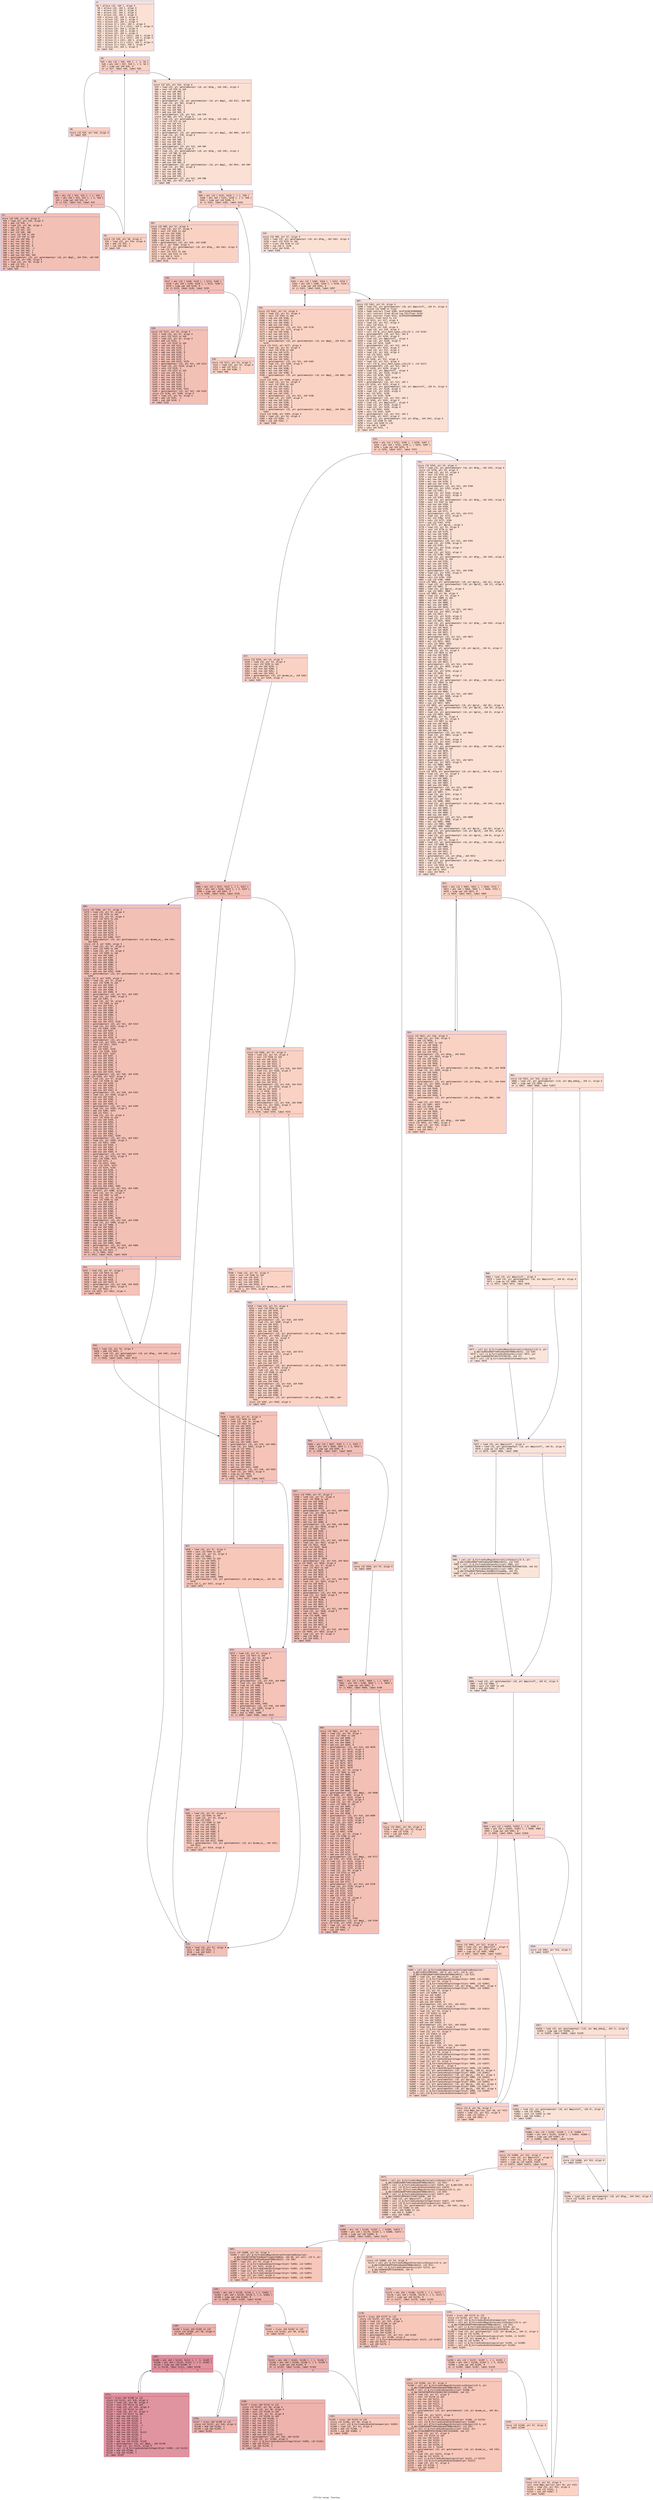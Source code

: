 digraph "CFG for 'setup_' function" {
	label="CFG for 'setup_' function";

	Node0x559626c73ee0 [shape=record,color="#3d50c3ff", style=filled, fillcolor="#f7b99e70" fontname="Courier",label="{4:\l|  %5 = alloca i32, i64 1, align 4\l  %6 = alloca i32, i64 1, align 4\l  %7 = alloca i32, i64 1, align 4\l  %8 = alloca i32, i64 1, align 4\l  %9 = alloca i32, i64 1, align 4\l  %10 = alloca i32, i64 1, align 4\l  %11 = alloca i32, i64 1, align 4\l  %12 = alloca i32, i64 1, align 4\l  %13 = alloca [3 x i32], i64 1, align 4\l  %14 = alloca [3 x [3 x i32]], i64 1, align 4\l  %15 = alloca i32, i64 1, align 4\l  %16 = alloca i32, i64 1, align 4\l  %17 = alloca i32, i64 1, align 4\l  %18 = alloca [9 x [3 x i32]], i64 1, align 4\l  %19 = alloca [9 x [3 x i32]], i64 1, align 4\l  %20 = alloca [3 x i32], i64 1, align 4\l  %21 = alloca [9 x [3 x i32]], i64 1, align 4\l  %22 = alloca [3 x i32], i64 1, align 4\l  %23 = alloca i32, i64 1, align 4\l  br label %24\l}"];
	Node0x559626c73ee0 -> Node0x559626c74830[tooltip="4 -> 24\nProbability 100.00%" ];
	Node0x559626c74830 [shape=record,color="#3d50c3ff", style=filled, fillcolor="#f4987a70" fontname="Courier",label="{24:\l|  %25 = phi i32 [ %56, %54 ], [ -1, %4 ]\l  %26 = phi i64 [ %57, %54 ], [ 3, %4 ]\l  %27 = icmp sgt i64 %26, 0\l  br i1 %27, label %28, label %58\l|{<s0>T|<s1>F}}"];
	Node0x559626c74830:s0 -> Node0x559626c74af0[tooltip="24 -> 28\nProbability 96.88%" ];
	Node0x559626c74830:s1 -> Node0x559626c74b40[tooltip="24 -> 58\nProbability 3.12%" ];
	Node0x559626c74af0 [shape=record,color="#3d50c3ff", style=filled, fillcolor="#f4987a70" fontname="Courier",label="{28:\l|  store i32 %25, ptr %16, align 4\l  br label %29\l}"];
	Node0x559626c74af0 -> Node0x559626c74ce0[tooltip="28 -> 29\nProbability 100.00%" ];
	Node0x559626c74ce0 [shape=record,color="#3d50c3ff", style=filled, fillcolor="#e36c5570" fontname="Courier",label="{29:\l|  %30 = phi i32 [ %52, %33 ], [ 1, %28 ]\l  %31 = phi i64 [ %53, %33 ], [ 3, %28 ]\l  %32 = icmp sgt i64 %31, 0\l  br i1 %32, label %33, label %54\l|{<s0>T|<s1>F}}"];
	Node0x559626c74ce0:s0 -> Node0x559626c74da0[tooltip="29 -> 33\nProbability 96.88%" ];
	Node0x559626c74ce0:s1 -> Node0x559626c748f0[tooltip="29 -> 54\nProbability 3.12%" ];
	Node0x559626c74da0 [shape=record,color="#3d50c3ff", style=filled, fillcolor="#e5705870" fontname="Courier",label="{33:\l|  store i32 %30, ptr %8, align 4\l  %34 = load i32, ptr %16, align 4\l  %35 = add i32 %34, 2\l  %36 = load i32, ptr %8, align 4\l  %37 = mul i32 %36, 10\l  %38 = add i32 %35, %37\l  %39 = mul i32 %38, 100\l  %40 = sext i32 %36 to i64\l  %41 = sext i32 %34 to i64\l  %42 = sub nsw i64 %40, 1\l  %43 = mul nsw i64 %42, 1\l  %44 = mul nsw i64 %43, 1\l  %45 = add nsw i64 %44, 0\l  %46 = sub nsw i64 %41, -1\l  %47 = mul nsw i64 %46, 1\l  %48 = mul nsw i64 %47, 3\l  %49 = add nsw i64 %48, %45\l  %50 = getelementptr i32, ptr getelementptr (i8, ptr @mg3_, i64 324), i64 %49\l  store i32 %39, ptr %50, align 4\l  %51 = load i32, ptr %8, align 4\l  %52 = add i32 %51, 1\l  %53 = sub i64 %31, 1\l  br label %29\l}"];
	Node0x559626c74da0 -> Node0x559626c74ce0[tooltip="33 -> 29\nProbability 100.00%" ];
	Node0x559626c748f0 [shape=record,color="#3d50c3ff", style=filled, fillcolor="#f4987a70" fontname="Courier",label="{54:\l|  store i32 %30, ptr %8, align 4\l  %55 = load i32, ptr %16, align 4\l  %56 = add i32 %55, 1\l  %57 = sub i64 %26, 1\l  br label %24\l}"];
	Node0x559626c748f0 -> Node0x559626c74830[tooltip="54 -> 24\nProbability 100.00%" ];
	Node0x559626c74b40 [shape=record,color="#3d50c3ff", style=filled, fillcolor="#f7b99e70" fontname="Courier",label="{58:\l|  store i32 %25, ptr %16, align 4\l  %59 = load i32, ptr getelementptr (i8, ptr @fap_, i64 144), align 4\l  %60 = sext i32 %59 to i64\l  %61 = sub nsw i64 %60, 1\l  %62 = mul nsw i64 %61, 1\l  %63 = mul nsw i64 %62, 1\l  %64 = add nsw i64 %63, 0\l  %65 = getelementptr i32, ptr getelementptr (i8, ptr @mg3_, i64 432), i64 %64\l  %66 = load i32, ptr %65, align 4\l  %67 = sub nsw i64 %60, 1\l  %68 = mul nsw i64 %67, 1\l  %69 = mul nsw i64 %68, 3\l  %70 = add nsw i64 %69, 0\l  %71 = getelementptr i32, ptr %21, i64 %70\l  store i32 %66, ptr %71, align 4\l  %72 = load i32, ptr getelementptr (i8, ptr @fap_, i64 144), align 4\l  %73 = sext i32 %72 to i64\l  %74 = sub nsw i64 %73, 1\l  %75 = mul nsw i64 %74, 1\l  %76 = mul nsw i64 %75, 1\l  %77 = add nsw i64 %76, 0\l  %78 = getelementptr i32, ptr getelementptr (i8, ptr @mg3_, i64 468), i64 %77\l  %79 = load i32, ptr %78, align 4\l  %80 = sub nsw i64 %73, 1\l  %81 = mul nsw i64 %80, 1\l  %82 = mul nsw i64 %81, 3\l  %83 = add nsw i64 %82, 1\l  %84 = getelementptr i32, ptr %21, i64 %83\l  store i32 %79, ptr %84, align 4\l  %85 = load i32, ptr getelementptr (i8, ptr @fap_, i64 144), align 4\l  %86 = sext i32 %85 to i64\l  %87 = sub nsw i64 %86, 1\l  %88 = mul nsw i64 %87, 1\l  %89 = mul nsw i64 %88, 1\l  %90 = add nsw i64 %89, 0\l  %91 = getelementptr i32, ptr getelementptr (i8, ptr @mg3_, i64 504), i64 %90\l  %92 = load i32, ptr %91, align 4\l  %93 = sub nsw i64 %86, 1\l  %94 = mul nsw i64 %93, 1\l  %95 = mul nsw i64 %94, 3\l  %96 = add nsw i64 %95, 2\l  %97 = getelementptr i32, ptr %21, i64 %96\l  store i32 %92, ptr %97, align 4\l  br label %98\l}"];
	Node0x559626c74b40 -> Node0x559626c75bb0[tooltip="58 -> 98\nProbability 100.00%" ];
	Node0x559626c75bb0 [shape=record,color="#3d50c3ff", style=filled, fillcolor="#f4987a70" fontname="Courier",label="{98:\l|  %99 = phi i32 [ %152, %150 ], [ 1, %58 ]\l  %100 = phi i64 [ %153, %150 ], [ 3, %58 ]\l  %101 = icmp sgt i64 %100, 0\l  br i1 %101, label %102, label %154\l|{<s0>T|<s1>F}}"];
	Node0x559626c75bb0:s0 -> Node0x559626c75ed0[tooltip="98 -> 102\nProbability 96.88%" ];
	Node0x559626c75bb0:s1 -> Node0x559626c75f20[tooltip="98 -> 154\nProbability 3.12%" ];
	Node0x559626c75ed0 [shape=record,color="#3d50c3ff", style=filled, fillcolor="#f4987a70" fontname="Courier",label="{102:\l|  store i32 %99, ptr %7, align 4\l  %103 = load i32, ptr %7, align 4\l  %104 = sext i32 %103 to i64\l  %105 = sub nsw i64 %104, 1\l  %106 = mul nsw i64 %105, 1\l  %107 = mul nsw i64 %106, 1\l  %108 = add nsw i64 %107, 0\l  %109 = getelementptr i32, ptr %20, i64 %108\l  store i32 1, ptr %109, align 4\l  %110 = load i32, ptr getelementptr (i8, ptr @fap_, i64 144), align 4\l  %111 = sub i32 %110, 1\l  %112 = sext i32 %111 to i64\l  %113 = trunc i64 %112 to i32\l  %114 = sub i64 0, %112\l  %115 = sdiv i64 %114, -1\l  br label %116\l}"];
	Node0x559626c75ed0 -> Node0x559626c79690[tooltip="102 -> 116\nProbability 100.00%" ];
	Node0x559626c79690 [shape=record,color="#3d50c3ff", style=filled, fillcolor="#e36c5570" fontname="Courier",label="{116:\l|  %117 = phi i32 [ %148, %120 ], [ %113, %102 ]\l  %118 = phi i64 [ %149, %120 ], [ %115, %102 ]\l  %119 = icmp sgt i64 %118, 0\l  br i1 %119, label %120, label %150\l|{<s0>T|<s1>F}}"];
	Node0x559626c79690:s0 -> Node0x559626c79750[tooltip="116 -> 120\nProbability 96.88%" ];
	Node0x559626c79690:s1 -> Node0x559626c75c70[tooltip="116 -> 150\nProbability 3.12%" ];
	Node0x559626c79750 [shape=record,color="#3d50c3ff", style=filled, fillcolor="#e5705870" fontname="Courier",label="{120:\l|  store i32 %117, ptr %3, align 4\l  %121 = load i32, ptr %7, align 4\l  %122 = sext i32 %121 to i64\l  %123 = load i32, ptr %3, align 4\l  %124 = add i32 %123, 1\l  %125 = sext i32 %124 to i64\l  %126 = sub nsw i64 %122, 1\l  %127 = mul nsw i64 %126, 1\l  %128 = mul nsw i64 %127, 1\l  %129 = add nsw i64 %128, 0\l  %130 = sub nsw i64 %125, 1\l  %131 = mul nsw i64 %130, 1\l  %132 = mul nsw i64 %131, 3\l  %133 = add nsw i64 %132, %129\l  %134 = getelementptr i32, ptr %21, i64 %133\l  %135 = load i32, ptr %134, align 4\l  %136 = sdiv i32 %135, 2\l  %137 = sext i32 %123 to i64\l  %138 = sub nsw i64 %122, 1\l  %139 = mul nsw i64 %138, 1\l  %140 = mul nsw i64 %139, 1\l  %141 = add nsw i64 %140, 0\l  %142 = sub nsw i64 %137, 1\l  %143 = mul nsw i64 %142, 1\l  %144 = mul nsw i64 %143, 3\l  %145 = add nsw i64 %144, %141\l  %146 = getelementptr i32, ptr %21, i64 %145\l  store i32 %136, ptr %146, align 4\l  %147 = load i32, ptr %3, align 4\l  %148 = add i32 %147, -1\l  %149 = sub i64 %118, 1\l  br label %116\l}"];
	Node0x559626c79750 -> Node0x559626c79690[tooltip="120 -> 116\nProbability 100.00%" ];
	Node0x559626c75c70 [shape=record,color="#3d50c3ff", style=filled, fillcolor="#f4987a70" fontname="Courier",label="{150:\l|  store i32 %117, ptr %3, align 4\l  %151 = load i32, ptr %7, align 4\l  %152 = add i32 %151, 1\l  %153 = sub i64 %100, 1\l  br label %98\l}"];
	Node0x559626c75c70 -> Node0x559626c75bb0[tooltip="150 -> 98\nProbability 100.00%" ];
	Node0x559626c75f20 [shape=record,color="#3d50c3ff", style=filled, fillcolor="#f7b99e70" fontname="Courier",label="{154:\l|  store i32 %99, ptr %7, align 4\l  %155 = load i32, ptr getelementptr (i8, ptr @fap_, i64 144), align 4\l  %156 = sext i32 %155 to i64\l  %157 = trunc i64 %156 to i32\l  %158 = sub i64 0, %156\l  %159 = sdiv i64 %158, -1\l  br label %160\l}"];
	Node0x559626c75f20 -> Node0x559626c7b1b0[tooltip="154 -> 160\nProbability 100.00%" ];
	Node0x559626c7b1b0 [shape=record,color="#3d50c3ff", style=filled, fillcolor="#f4987a70" fontname="Courier",label="{160:\l|  %161 = phi i32 [ %205, %164 ], [ %157, %154 ]\l  %162 = phi i64 [ %206, %164 ], [ %159, %154 ]\l  %163 = icmp sgt i64 %162, 0\l  br i1 %163, label %164, label %207\l|{<s0>T|<s1>F}}"];
	Node0x559626c7b1b0:s0 -> Node0x559626c7b270[tooltip="160 -> 164\nProbability 96.88%" ];
	Node0x559626c7b1b0:s1 -> Node0x559626c7b4d0[tooltip="160 -> 207\nProbability 3.12%" ];
	Node0x559626c7b270 [shape=record,color="#3d50c3ff", style=filled, fillcolor="#f4987a70" fontname="Courier",label="{164:\l|  store i32 %161, ptr %3, align 4\l  %165 = load i32, ptr %3, align 4\l  %166 = sext i32 %165 to i64\l  %167 = sub nsw i64 %166, 1\l  %168 = mul nsw i64 %167, 1\l  %169 = mul nsw i64 %168, 3\l  %170 = add nsw i64 %169, 0\l  %171 = getelementptr i32, ptr %21, i64 %170\l  %172 = load i32, ptr %171, align 4\l  %173 = sub nsw i64 %166, 1\l  %174 = mul nsw i64 %173, 1\l  %175 = mul nsw i64 %174, 1\l  %176 = add nsw i64 %175, 0\l  %177 = getelementptr i32, ptr getelementptr (i8, ptr @mg3_, i64 432), i64\l... %176\l  store i32 %172, ptr %177, align 4\l  %178 = load i32, ptr %3, align 4\l  %179 = sext i32 %178 to i64\l  %180 = sub nsw i64 %179, 1\l  %181 = mul nsw i64 %180, 1\l  %182 = mul nsw i64 %181, 3\l  %183 = add nsw i64 %182, 1\l  %184 = getelementptr i32, ptr %21, i64 %183\l  %185 = load i32, ptr %184, align 4\l  %186 = sub nsw i64 %179, 1\l  %187 = mul nsw i64 %186, 1\l  %188 = mul nsw i64 %187, 1\l  %189 = add nsw i64 %188, 0\l  %190 = getelementptr i32, ptr getelementptr (i8, ptr @mg3_, i64 468), i64\l... %189\l  store i32 %185, ptr %190, align 4\l  %191 = load i32, ptr %3, align 4\l  %192 = sext i32 %191 to i64\l  %193 = sub nsw i64 %192, 1\l  %194 = mul nsw i64 %193, 1\l  %195 = mul nsw i64 %194, 3\l  %196 = add nsw i64 %195, 2\l  %197 = getelementptr i32, ptr %21, i64 %196\l  %198 = load i32, ptr %197, align 4\l  %199 = sub nsw i64 %192, 1\l  %200 = mul nsw i64 %199, 1\l  %201 = mul nsw i64 %200, 1\l  %202 = add nsw i64 %201, 0\l  %203 = getelementptr i32, ptr getelementptr (i8, ptr @mg3_, i64 504), i64\l... %202\l  store i32 %198, ptr %203, align 4\l  %204 = load i32, ptr %3, align 4\l  %205 = add i32 %204, -1\l  %206 = sub i64 %162, 1\l  br label %160\l}"];
	Node0x559626c7b270 -> Node0x559626c7b1b0[tooltip="164 -> 160\nProbability 100.00%" ];
	Node0x559626c7b4d0 [shape=record,color="#3d50c3ff", style=filled, fillcolor="#f7b99e70" fontname="Courier",label="{207:\l|  store i32 %161, ptr %3, align 4\l  %208 = load i32, ptr getelementptr (i8, ptr @mpistuff_, i64 4), align 4\l  %209 = sitofp i32 %208 to float\l  %210 = fadd contract float %209, 0x3F1A36E2E0000000\l  %211 = call contract float @llvm.log.f32(float %210)\l  %212 = fdiv contract float %211, 0x3FE62E4300000000\l  %213 = fptosi float %212 to i32\l  store i32 %213, ptr %17, align 4\l  %214 = load i32, ptr %17, align 4\l  %215 = sdiv i32 %214, 3\l  store i32 %215, ptr %10, align 4\l  %216 = load i32, ptr %10, align 4\l  %217 = call i32 @__mlir_math_ipowi_i32(i32 2, i32 %216)\l  %218 = getelementptr i32, ptr %22, i64 0\l  store i32 %217, ptr %218, align 4\l  %219 = load i32, ptr @mpistuff_, align 4\l  %220 = load i32, ptr %218, align 4\l  %221 = srem i32 %219, %220\l  %222 = getelementptr i32, ptr %13, i64 0\l  store i32 %221, ptr %222, align 4\l  %223 = load i32, ptr %17, align 4\l  %224 = load i32, ptr %10, align 4\l  %225 = sub i32 %223, %224\l  %226 = sdiv i32 %225, 2\l  store i32 %226, ptr %11, align 4\l  %227 = load i32, ptr %11, align 4\l  %228 = call i32 @__mlir_math_ipowi_i32(i32 2, i32 %227)\l  %229 = getelementptr i32, ptr %22, i64 1\l  store i32 %228, ptr %229, align 4\l  %230 = load i32, ptr @mpistuff_, align 4\l  %231 = load i32, ptr %218, align 4\l  %232 = sdiv i32 %230, %231\l  %233 = load i32, ptr %229, align 4\l  %234 = srem i32 %232, %233\l  %235 = getelementptr i32, ptr %13, i64 1\l  store i32 %234, ptr %235, align 4\l  %236 = load i32, ptr getelementptr (i8, ptr @mpistuff_, i64 4), align 4\l  %237 = load i32, ptr %218, align 4\l  %238 = load i32, ptr %229, align 4\l  %239 = mul i32 %237, %238\l  %240 = sdiv i32 %236, %239\l  %241 = getelementptr i32, ptr %22, i64 2\l  store i32 %240, ptr %241, align 4\l  %242 = load i32, ptr @mpistuff_, align 4\l  %243 = load i32, ptr %218, align 4\l  %244 = load i32, ptr %229, align 4\l  %245 = mul i32 %243, %244\l  %246 = sdiv i32 %242, %245\l  %247 = getelementptr i32, ptr %13, i64 2\l  store i32 %246, ptr %247, align 4\l  %248 = load i32, ptr getelementptr (i8, ptr @fap_, i64 144), align 4\l  %249 = sext i32 %248 to i64\l  %250 = trunc i64 %249 to i32\l  %251 = sub i64 0, %249\l  %252 = sdiv i64 %251, -1\l  br label %253\l}"];
	Node0x559626c7b4d0 -> Node0x559626c82750[tooltip="207 -> 253\nProbability 100.00%" ];
	Node0x559626c82750 [shape=record,color="#3d50c3ff", style=filled, fillcolor="#f4987a70" fontname="Courier",label="{253:\l|  %254 = phi i32 [ %751, %749 ], [ %250, %207 ]\l  %255 = phi i64 [ %752, %749 ], [ %252, %207 ]\l  %256 = icmp sgt i64 %255, 0\l  br i1 %256, label %257, label %753\l|{<s0>T|<s1>F}}"];
	Node0x559626c82750:s0 -> Node0x559626c82a70[tooltip="253 -> 257\nProbability 96.88%" ];
	Node0x559626c82750:s1 -> Node0x559626c82ac0[tooltip="253 -> 753\nProbability 3.12%" ];
	Node0x559626c82a70 [shape=record,color="#3d50c3ff", style=filled, fillcolor="#f4987a70" fontname="Courier",label="{257:\l|  store i32 %254, ptr %3, align 4\l  %258 = load i32, ptr %3, align 4\l  %259 = sext i32 %258 to i64\l  %260 = sub nsw i64 %259, 1\l  %261 = mul nsw i64 %260, 1\l  %262 = mul nsw i64 %261, 1\l  %263 = add nsw i64 %262, 0\l  %264 = getelementptr i32, ptr @comm_ex_, i64 %263\l  store i32 0, ptr %264, align 4\l  br label %265\l}"];
	Node0x559626c82a70 -> Node0x559626c830d0[tooltip="257 -> 265\nProbability 100.00%" ];
	Node0x559626c830d0 [shape=record,color="#3d50c3ff", style=filled, fillcolor="#e36c5570" fontname="Courier",label="{265:\l|  %266 = phi i32 [ %517, %515 ], [ 1, %257 ]\l  %267 = phi i64 [ %518, %515 ], [ 3, %257 ]\l  %268 = icmp sgt i64 %267, 0\l  br i1 %268, label %269, label %519\l|{<s0>T|<s1>F}}"];
	Node0x559626c830d0:s0 -> Node0x559626c83470[tooltip="265 -> 269\nProbability 96.88%" ];
	Node0x559626c830d0:s1 -> Node0x559626c83500[tooltip="265 -> 519\nProbability 3.12%" ];
	Node0x559626c83470 [shape=record,color="#3d50c3ff", style=filled, fillcolor="#e5705870" fontname="Courier",label="{269:\l|  store i32 %266, ptr %7, align 4\l  %270 = load i32, ptr %7, align 4\l  %271 = sext i32 %270 to i64\l  %272 = load i32, ptr %3, align 4\l  %273 = sext i32 %272 to i64\l  %274 = sub nsw i64 %271, 1\l  %275 = mul nsw i64 %274, 1\l  %276 = mul nsw i64 %275, 1\l  %277 = add nsw i64 %276, 0\l  %278 = sub nsw i64 %273, 1\l  %279 = mul nsw i64 %278, 1\l  %280 = mul nsw i64 %279, 3\l  %281 = add nsw i64 %280, %277\l  %282 = getelementptr i32, ptr getelementptr (i8, ptr @comm_ex_, i64 144),\l... i64 %281\l  store i32 0, ptr %282, align 4\l  %283 = load i32, ptr %7, align 4\l  %284 = sext i32 %283 to i64\l  %285 = load i32, ptr %3, align 4\l  %286 = sext i32 %285 to i64\l  %287 = sub nsw i64 %284, 1\l  %288 = mul nsw i64 %287, 1\l  %289 = mul nsw i64 %288, 1\l  %290 = add nsw i64 %289, 0\l  %291 = sub nsw i64 %286, 1\l  %292 = mul nsw i64 %291, 1\l  %293 = mul nsw i64 %292, 3\l  %294 = add nsw i64 %293, %290\l  %295 = getelementptr i32, ptr getelementptr (i8, ptr @comm_ex_, i64 36), i64\l... %294\l  store i32 0, ptr %295, align 4\l  %296 = load i32, ptr %7, align 4\l  %297 = sext i32 %296 to i64\l  %298 = sub nsw i64 %297, 1\l  %299 = mul nsw i64 %298, 1\l  %300 = mul nsw i64 %299, 1\l  %301 = add nsw i64 %300, 0\l  %302 = getelementptr i32, ptr %13, i64 %301\l  %303 = load i32, ptr %302, align 4\l  %304 = add i32 %303, 1\l  %305 = load i32, ptr %3, align 4\l  %306 = sext i32 %305 to i64\l  %307 = sub nsw i64 %297, 1\l  %308 = mul nsw i64 %307, 1\l  %309 = mul nsw i64 %308, 1\l  %310 = add nsw i64 %309, 0\l  %311 = sub nsw i64 %306, 1\l  %312 = mul nsw i64 %311, 1\l  %313 = mul nsw i64 %312, 3\l  %314 = add nsw i64 %313, %310\l  %315 = getelementptr i32, ptr %21, i64 %314\l  %316 = load i32, ptr %315, align 4\l  %317 = mul i32 %304, %316\l  %318 = sub nsw i64 %297, 1\l  %319 = mul nsw i64 %318, 1\l  %320 = mul nsw i64 %319, 1\l  %321 = add nsw i64 %320, 0\l  %322 = getelementptr i32, ptr %22, i64 %321\l  %323 = load i32, ptr %322, align 4\l  %324 = sdiv i32 %317, %323\l  %325 = add i32 %324, 2\l  %326 = mul i32 %303, %316\l  %327 = sdiv i32 %326, %323\l  %328 = sub i32 %325, %327\l  %329 = sub nsw i64 %297, 1\l  %330 = mul nsw i64 %329, 1\l  %331 = mul nsw i64 %330, 1\l  %332 = add nsw i64 %331, 0\l  %333 = sub nsw i64 %306, 1\l  %334 = mul nsw i64 %333, 1\l  %335 = mul nsw i64 %334, 3\l  %336 = add nsw i64 %335, %332\l  %337 = getelementptr i32, ptr %18, i64 %336\l  store i32 %328, ptr %337, align 4\l  %338 = load i32, ptr %7, align 4\l  %339 = sext i32 %338 to i64\l  %340 = sub nsw i64 %339, 1\l  %341 = mul nsw i64 %340, 1\l  %342 = mul nsw i64 %341, 1\l  %343 = add nsw i64 %342, 0\l  %344 = getelementptr i32, ptr %20, i64 %343\l  %345 = load i32, ptr %344, align 4\l  %346 = sub nsw i64 %339, 1\l  %347 = mul nsw i64 %346, 1\l  %348 = mul nsw i64 %347, 1\l  %349 = add nsw i64 %348, 0\l  %350 = getelementptr i32, ptr %13, i64 %349\l  %351 = load i32, ptr %350, align 4\l  %352 = add i32 %345, %351\l  %353 = add i32 %352, 1\l  %354 = load i32, ptr %3, align 4\l  %355 = sext i32 %354 to i64\l  %356 = sub nsw i64 %339, 1\l  %357 = mul nsw i64 %356, 1\l  %358 = mul nsw i64 %357, 1\l  %359 = add nsw i64 %358, 0\l  %360 = sub nsw i64 %355, 1\l  %361 = mul nsw i64 %360, 1\l  %362 = mul nsw i64 %361, 3\l  %363 = add nsw i64 %362, %359\l  %364 = getelementptr i32, ptr %21, i64 %363\l  %365 = load i32, ptr %364, align 4\l  %366 = mul i32 %353, %365\l  %367 = sub nsw i64 %339, 1\l  %368 = mul nsw i64 %367, 1\l  %369 = mul nsw i64 %368, 1\l  %370 = add nsw i64 %369, 0\l  %371 = getelementptr i32, ptr %22, i64 %370\l  %372 = load i32, ptr %371, align 4\l  %373 = sdiv i32 %366, %372\l  %374 = add i32 %373, 2\l  %375 = mul i32 %352, %365\l  %376 = sdiv i32 %375, %372\l  %377 = sub i32 %374, %376\l  %378 = sub nsw i64 %339, 1\l  %379 = mul nsw i64 %378, 1\l  %380 = mul nsw i64 %379, 1\l  %381 = add nsw i64 %380, 0\l  %382 = sub nsw i64 %355, 1\l  %383 = mul nsw i64 %382, 1\l  %384 = mul nsw i64 %383, 3\l  %385 = add nsw i64 %384, %381\l  %386 = getelementptr i32, ptr %19, i64 %385\l  store i32 %377, ptr %386, align 4\l  %387 = load i32, ptr %7, align 4\l  %388 = sext i32 %387 to i64\l  %389 = load i32, ptr %3, align 4\l  %390 = sext i32 %389 to i64\l  %391 = sub nsw i64 %388, 1\l  %392 = mul nsw i64 %391, 1\l  %393 = mul nsw i64 %392, 1\l  %394 = add nsw i64 %393, 0\l  %395 = sub nsw i64 %390, 1\l  %396 = mul nsw i64 %395, 1\l  %397 = mul nsw i64 %396, 3\l  %398 = add nsw i64 %397, %394\l  %399 = getelementptr i32, ptr %19, i64 %398\l  %400 = load i32, ptr %399, align 4\l  %401 = icmp eq i32 %400, 2\l  %402 = sub nsw i64 %388, 1\l  %403 = mul nsw i64 %402, 1\l  %404 = mul nsw i64 %403, 1\l  %405 = add nsw i64 %404, 0\l  %406 = sub nsw i64 %390, 1\l  %407 = mul nsw i64 %406, 1\l  %408 = mul nsw i64 %407, 3\l  %409 = add nsw i64 %408, %405\l  %410 = getelementptr i32, ptr %18, i64 %409\l  %411 = load i32, ptr %410, align 4\l  %412 = icmp eq i32 %411, 2\l  %413 = or i1 %401, %412\l  br i1 %413, label %414, label %424\l|{<s0>T|<s1>F}}"];
	Node0x559626c83470:s0 -> Node0x559626c7fda0[tooltip="269 -> 414\nProbability 50.00%" ];
	Node0x559626c83470:s1 -> Node0x559626c7fdf0[tooltip="269 -> 424\nProbability 50.00%" ];
	Node0x559626c7fda0 [shape=record,color="#3d50c3ff", style=filled, fillcolor="#e8765c70" fontname="Courier",label="{414:\l|  %415 = load i32, ptr %7, align 4\l  %416 = sext i32 %415 to i64\l  %417 = sub nsw i64 %416, 1\l  %418 = mul nsw i64 %417, 1\l  %419 = mul nsw i64 %418, 1\l  %420 = add nsw i64 %419, 0\l  %421 = getelementptr i32, ptr %20, i64 %420\l  %422 = load i32, ptr %421, align 4\l  %423 = mul i32 %422, 2\l  store i32 %423, ptr %421, align 4\l  br label %424\l}"];
	Node0x559626c7fda0 -> Node0x559626c7fdf0[tooltip="414 -> 424\nProbability 100.00%" ];
	Node0x559626c7fdf0 [shape=record,color="#3d50c3ff", style=filled, fillcolor="#e5705870" fontname="Courier",label="{424:\l|  %425 = load i32, ptr %3, align 4\l  %426 = add i32 %425, 1\l  %427 = load i32, ptr getelementptr (i8, ptr @fap_, i64 144), align 4\l  %428 = icmp sle i32 %426, %427\l  br i1 %428, label %429, label %515\l|{<s0>T|<s1>F}}"];
	Node0x559626c7fdf0:s0 -> Node0x559626c80740[tooltip="424 -> 429\nProbability 50.00%" ];
	Node0x559626c7fdf0:s1 -> Node0x559626c83190[tooltip="424 -> 515\nProbability 50.00%" ];
	Node0x559626c80740 [shape=record,color="#3d50c3ff", style=filled, fillcolor="#e8765c70" fontname="Courier",label="{429:\l|  %430 = load i32, ptr %7, align 4\l  %431 = sext i32 %430 to i64\l  %432 = load i32, ptr %3, align 4\l  %433 = sext i32 %432 to i64\l  %434 = sub nsw i64 %431, 1\l  %435 = mul nsw i64 %434, 1\l  %436 = mul nsw i64 %435, 1\l  %437 = add nsw i64 %436, 0\l  %438 = sub nsw i64 %433, 1\l  %439 = mul nsw i64 %438, 1\l  %440 = mul nsw i64 %439, 3\l  %441 = add nsw i64 %440, %437\l  %442 = getelementptr i32, ptr %19, i64 %441\l  %443 = load i32, ptr %442, align 4\l  %444 = icmp eq i32 %443, 2\l  %445 = sub nsw i64 %431, 1\l  %446 = mul nsw i64 %445, 1\l  %447 = mul nsw i64 %446, 1\l  %448 = add nsw i64 %447, 0\l  %449 = sub nsw i64 %433, 1\l  %450 = mul nsw i64 %449, 1\l  %451 = mul nsw i64 %450, 3\l  %452 = add nsw i64 %451, %448\l  %453 = getelementptr i32, ptr %18, i64 %452\l  %454 = load i32, ptr %453, align 4\l  %455 = icmp eq i32 %454, 3\l  %456 = and i1 %444, %455\l  br i1 %456, label %457, label %472\l|{<s0>T|<s1>F}}"];
	Node0x559626c80740:s0 -> Node0x559626c8c360[tooltip="429 -> 457\nProbability 50.00%" ];
	Node0x559626c80740:s1 -> Node0x559626c8c3b0[tooltip="429 -> 472\nProbability 50.00%" ];
	Node0x559626c8c360 [shape=record,color="#3d50c3ff", style=filled, fillcolor="#ec7f6370" fontname="Courier",label="{457:\l|  %458 = load i32, ptr %7, align 4\l  %459 = sext i32 %458 to i64\l  %460 = load i32, ptr %3, align 4\l  %461 = add i32 %460, 1\l  %462 = sext i32 %461 to i64\l  %463 = sub nsw i64 %459, 1\l  %464 = mul nsw i64 %463, 1\l  %465 = mul nsw i64 %464, 1\l  %466 = add nsw i64 %465, 0\l  %467 = sub nsw i64 %462, 1\l  %468 = mul nsw i64 %467, 1\l  %469 = mul nsw i64 %468, 3\l  %470 = add nsw i64 %469, %466\l  %471 = getelementptr i32, ptr getelementptr (i8, ptr @comm_ex_, i64 36), i64\l... %470\l  store i32 1, ptr %471, align 4\l  br label %472\l}"];
	Node0x559626c8c360 -> Node0x559626c8c3b0[tooltip="457 -> 472\nProbability 100.00%" ];
	Node0x559626c8c3b0 [shape=record,color="#3d50c3ff", style=filled, fillcolor="#e8765c70" fontname="Courier",label="{472:\l|  %473 = load i32, ptr %7, align 4\l  %474 = sext i32 %473 to i64\l  %475 = load i32, ptr %3, align 4\l  %476 = sext i32 %475 to i64\l  %477 = sub nsw i64 %474, 1\l  %478 = mul nsw i64 %477, 1\l  %479 = mul nsw i64 %478, 1\l  %480 = add nsw i64 %479, 0\l  %481 = sub nsw i64 %476, 1\l  %482 = mul nsw i64 %481, 1\l  %483 = mul nsw i64 %482, 3\l  %484 = add nsw i64 %483, %480\l  %485 = getelementptr i32, ptr %19, i64 %484\l  %486 = load i32, ptr %485, align 4\l  %487 = icmp eq i32 %486, 3\l  %488 = sub nsw i64 %474, 1\l  %489 = mul nsw i64 %488, 1\l  %490 = mul nsw i64 %489, 1\l  %491 = add nsw i64 %490, 0\l  %492 = sub nsw i64 %476, 1\l  %493 = mul nsw i64 %492, 1\l  %494 = mul nsw i64 %493, 3\l  %495 = add nsw i64 %494, %491\l  %496 = getelementptr i32, ptr %18, i64 %495\l  %497 = load i32, ptr %496, align 4\l  %498 = icmp eq i32 %497, 2\l  %499 = and i1 %487, %498\l  br i1 %499, label %500, label %515\l|{<s0>T|<s1>F}}"];
	Node0x559626c8c3b0:s0 -> Node0x559626c8dc20[tooltip="472 -> 500\nProbability 50.00%" ];
	Node0x559626c8c3b0:s1 -> Node0x559626c83190[tooltip="472 -> 515\nProbability 50.00%" ];
	Node0x559626c8dc20 [shape=record,color="#3d50c3ff", style=filled, fillcolor="#ec7f6370" fontname="Courier",label="{500:\l|  %501 = load i32, ptr %7, align 4\l  %502 = sext i32 %501 to i64\l  %503 = load i32, ptr %3, align 4\l  %504 = add i32 %503, 1\l  %505 = sext i32 %504 to i64\l  %506 = sub nsw i64 %502, 1\l  %507 = mul nsw i64 %506, 1\l  %508 = mul nsw i64 %507, 1\l  %509 = add nsw i64 %508, 0\l  %510 = sub nsw i64 %505, 1\l  %511 = mul nsw i64 %510, 1\l  %512 = mul nsw i64 %511, 3\l  %513 = add nsw i64 %512, %509\l  %514 = getelementptr i32, ptr getelementptr (i8, ptr @comm_ex_, i64 144),\l... i64 %513\l  store i32 1, ptr %514, align 4\l  br label %515\l}"];
	Node0x559626c8dc20 -> Node0x559626c83190[tooltip="500 -> 515\nProbability 100.00%" ];
	Node0x559626c83190 [shape=record,color="#3d50c3ff", style=filled, fillcolor="#e5705870" fontname="Courier",label="{515:\l|  %516 = load i32, ptr %7, align 4\l  %517 = add i32 %516, 1\l  %518 = sub i64 %267, 1\l  br label %265\l}"];
	Node0x559626c83190 -> Node0x559626c830d0[tooltip="515 -> 265\nProbability 100.00%" ];
	Node0x559626c83500 [shape=record,color="#3d50c3ff", style=filled, fillcolor="#f4987a70" fontname="Courier",label="{519:\l|  store i32 %266, ptr %7, align 4\l  %520 = load i32, ptr %3, align 4\l  %521 = sext i32 %520 to i64\l  %522 = sub nsw i64 %521, 1\l  %523 = mul nsw i64 %522, 1\l  %524 = mul nsw i64 %523, 3\l  %525 = add nsw i64 %524, 0\l  %526 = getelementptr i32, ptr %18, i64 %525\l  %527 = load i32, ptr %526, align 4\l  %528 = icmp eq i32 %527, 2\l  %529 = sub nsw i64 %521, 1\l  %530 = mul nsw i64 %529, 1\l  %531 = mul nsw i64 %530, 3\l  %532 = add nsw i64 %531, 1\l  %533 = getelementptr i32, ptr %18, i64 %532\l  %534 = load i32, ptr %533, align 4\l  %535 = icmp eq i32 %534, 2\l  %536 = or i1 %528, %535\l  %537 = sub nsw i64 %521, 1\l  %538 = mul nsw i64 %537, 1\l  %539 = mul nsw i64 %538, 3\l  %540 = add nsw i64 %539, 2\l  %541 = getelementptr i32, ptr %18, i64 %540\l  %542 = load i32, ptr %541, align 4\l  %543 = icmp eq i32 %542, 2\l  %544 = or i1 %536, %543\l  br i1 %544, label %545, label %553\l|{<s0>T|<s1>F}}"];
	Node0x559626c83500:s0 -> Node0x559626c8f650[tooltip="519 -> 545\nProbability 50.00%" ];
	Node0x559626c83500:s1 -> Node0x559626c8f6a0[tooltip="519 -> 553\nProbability 50.00%" ];
	Node0x559626c8f650 [shape=record,color="#3d50c3ff", style=filled, fillcolor="#f59c7d70" fontname="Courier",label="{545:\l|  %546 = load i32, ptr %3, align 4\l  %547 = sext i32 %546 to i64\l  %548 = sub nsw i64 %547, 1\l  %549 = mul nsw i64 %548, 1\l  %550 = mul nsw i64 %549, 1\l  %551 = add nsw i64 %550, 0\l  %552 = getelementptr i32, ptr @comm_ex_, i64 %551\l  store i32 1, ptr %552, align 4\l  br label %553\l}"];
	Node0x559626c8f650 -> Node0x559626c8f6a0[tooltip="545 -> 553\nProbability 100.00%" ];
	Node0x559626c8f6a0 [shape=record,color="#3d50c3ff", style=filled, fillcolor="#f4987a70" fontname="Courier",label="{553:\l|  %554 = load i32, ptr %3, align 4\l  %555 = sext i32 %554 to i64\l  %556 = sub nsw i64 %555, 1\l  %557 = mul nsw i64 %556, 1\l  %558 = mul nsw i64 %557, 3\l  %559 = add nsw i64 %558, 0\l  %560 = getelementptr i32, ptr %18, i64 %559\l  %561 = load i32, ptr %560, align 4\l  %562 = sub nsw i64 %555, 1\l  %563 = mul nsw i64 %562, 1\l  %564 = mul nsw i64 %563, 1\l  %565 = add nsw i64 %564, 0\l  %566 = getelementptr i32, ptr getelementptr (i8, ptr @fap_, i64 36), i64 %565\l  store i32 %561, ptr %566, align 4\l  %567 = load i32, ptr %3, align 4\l  %568 = sext i32 %567 to i64\l  %569 = sub nsw i64 %568, 1\l  %570 = mul nsw i64 %569, 1\l  %571 = mul nsw i64 %570, 3\l  %572 = add nsw i64 %571, 1\l  %573 = getelementptr i32, ptr %18, i64 %572\l  %574 = load i32, ptr %573, align 4\l  %575 = sub nsw i64 %568, 1\l  %576 = mul nsw i64 %575, 1\l  %577 = mul nsw i64 %576, 1\l  %578 = add nsw i64 %577, 0\l  %579 = getelementptr i32, ptr getelementptr (i8, ptr @fap_, i64 72), i64 %578\l  store i32 %574, ptr %579, align 4\l  %580 = load i32, ptr %3, align 4\l  %581 = sext i32 %580 to i64\l  %582 = sub nsw i64 %581, 1\l  %583 = mul nsw i64 %582, 1\l  %584 = mul nsw i64 %583, 3\l  %585 = add nsw i64 %584, 2\l  %586 = getelementptr i32, ptr %18, i64 %585\l  %587 = load i32, ptr %586, align 4\l  %588 = sub nsw i64 %581, 1\l  %589 = mul nsw i64 %588, 1\l  %590 = mul nsw i64 %589, 1\l  %591 = add nsw i64 %590, 0\l  %592 = getelementptr i32, ptr getelementptr (i8, ptr @fap_, i64 108), i64\l... %591\l  store i32 %587, ptr %592, align 4\l  br label %593\l}"];
	Node0x559626c8f6a0 -> Node0x559626c91540[tooltip="553 -> 593\nProbability 100.00%" ];
	Node0x559626c91540 [shape=record,color="#3d50c3ff", style=filled, fillcolor="#e36c5570" fontname="Courier",label="{593:\l|  %594 = phi i32 [ %657, %597 ], [ 1, %553 ]\l  %595 = phi i64 [ %658, %597 ], [ 3, %553 ]\l  %596 = icmp sgt i64 %595, 0\l  br i1 %596, label %597, label %659\l|{<s0>T|<s1>F}}"];
	Node0x559626c91540:s0 -> Node0x559626c91630[tooltip="593 -> 597\nProbability 96.88%" ];
	Node0x559626c91540:s1 -> Node0x559626c918c0[tooltip="593 -> 659\nProbability 3.12%" ];
	Node0x559626c91630 [shape=record,color="#3d50c3ff", style=filled, fillcolor="#e5705870" fontname="Courier",label="{597:\l|  store i32 %594, ptr %7, align 4\l  %598 = load i32, ptr %7, align 4\l  %599 = sext i32 %598 to i64\l  %600 = sub nsw i64 %599, 1\l  %601 = mul nsw i64 %600, 1\l  %602 = mul nsw i64 %601, 1\l  %603 = add nsw i64 %602, 0\l  %604 = getelementptr i32, ptr %13, i64 %603\l  %605 = load i32, ptr %604, align 4\l  %606 = sub nsw i64 %599, 1\l  %607 = mul nsw i64 %606, 1\l  %608 = mul nsw i64 %607, 1\l  %609 = add nsw i64 %608, 0\l  %610 = getelementptr i32, ptr %20, i64 %609\l  %611 = load i32, ptr %610, align 4\l  %612 = add i32 %605, %611\l  %613 = sub nsw i64 %599, 1\l  %614 = mul nsw i64 %613, 1\l  %615 = mul nsw i64 %614, 1\l  %616 = add nsw i64 %615, 0\l  %617 = getelementptr i32, ptr %22, i64 %616\l  %618 = load i32, ptr %617, align 4\l  %619 = add i32 %612, %618\l  %620 = srem i32 %619, %618\l  %621 = sub nsw i64 %599, 1\l  %622 = mul nsw i64 %621, 1\l  %623 = mul nsw i64 %622, 1\l  %624 = add nsw i64 %623, 0\l  %625 = add nsw i64 6, %624\l  %626 = getelementptr i32, ptr %14, i64 %625\l  store i32 %620, ptr %626, align 4\l  %627 = load i32, ptr %7, align 4\l  %628 = sext i32 %627 to i64\l  %629 = sub nsw i64 %628, 1\l  %630 = mul nsw i64 %629, 1\l  %631 = mul nsw i64 %630, 1\l  %632 = add nsw i64 %631, 0\l  %633 = getelementptr i32, ptr %13, i64 %632\l  %634 = load i32, ptr %633, align 4\l  %635 = sub nsw i64 %628, 1\l  %636 = mul nsw i64 %635, 1\l  %637 = mul nsw i64 %636, 1\l  %638 = add nsw i64 %637, 0\l  %639 = getelementptr i32, ptr %20, i64 %638\l  %640 = load i32, ptr %639, align 4\l  %641 = sub i32 %634, %640\l  %642 = sub nsw i64 %628, 1\l  %643 = mul nsw i64 %642, 1\l  %644 = mul nsw i64 %643, 1\l  %645 = add nsw i64 %644, 0\l  %646 = getelementptr i32, ptr %22, i64 %645\l  %647 = load i32, ptr %646, align 4\l  %648 = add i32 %641, %647\l  %649 = srem i32 %648, %647\l  %650 = sub nsw i64 %628, 1\l  %651 = mul nsw i64 %650, 1\l  %652 = mul nsw i64 %651, 1\l  %653 = add nsw i64 %652, 0\l  %654 = add nsw i64 0, %653\l  %655 = getelementptr i32, ptr %14, i64 %654\l  store i32 %649, ptr %655, align 4\l  %656 = load i32, ptr %7, align 4\l  %657 = add i32 %656, 1\l  %658 = sub i64 %595, 1\l  br label %593\l}"];
	Node0x559626c91630 -> Node0x559626c91540[tooltip="597 -> 593\nProbability 100.00%" ];
	Node0x559626c918c0 [shape=record,color="#3d50c3ff", style=filled, fillcolor="#f4987a70" fontname="Courier",label="{659:\l|  store i32 %594, ptr %7, align 4\l  br label %660\l}"];
	Node0x559626c918c0 -> Node0x559626c93eb0[tooltip="659 -> 660\nProbability 100.00%" ];
	Node0x559626c93eb0 [shape=record,color="#3d50c3ff", style=filled, fillcolor="#e36c5570" fontname="Courier",label="{660:\l|  %661 = phi i32 [ %747, %664 ], [ 1, %659 ]\l  %662 = phi i64 [ %748, %664 ], [ 2, %659 ]\l  %663 = icmp sgt i64 %662, 0\l  br i1 %663, label %664, label %749\l|{<s0>T|<s1>F}}"];
	Node0x559626c93eb0:s0 -> Node0x559626c93f70[tooltip="660 -> 664\nProbability 96.88%" ];
	Node0x559626c93eb0:s1 -> Node0x559626c82810[tooltip="660 -> 749\nProbability 3.12%" ];
	Node0x559626c93f70 [shape=record,color="#3d50c3ff", style=filled, fillcolor="#e5705870" fontname="Courier",label="{664:\l|  store i32 %661, ptr %9, align 4\l  %665 = load i32, ptr %9, align 4\l  %666 = sext i32 %665 to i64\l  %667 = sub nsw i64 %666, -1\l  %668 = mul nsw i64 %667, 1\l  %669 = mul nsw i64 %668, 3\l  %670 = add nsw i64 %669, 0\l  %671 = getelementptr i32, ptr %14, i64 %670\l  %672 = load i32, ptr %671, align 4\l  %673 = load i32, ptr %218, align 4\l  %674 = load i32, ptr %235, align 4\l  %675 = load i32, ptr %229, align 4\l  %676 = load i32, ptr %247, align 4\l  %677 = mul i32 %675, %676\l  %678 = add i32 %674, %677\l  %679 = mul i32 %673, %678\l  %680 = add i32 %672, %679\l  %681 = load i32, ptr %3, align 4\l  %682 = sext i32 %681 to i64\l  %683 = sub nsw i64 %666, -1\l  %684 = mul nsw i64 %683, 1\l  %685 = mul nsw i64 %684, 3\l  %686 = add nsw i64 %685, 0\l  %687 = sub nsw i64 %682, 1\l  %688 = mul nsw i64 %687, 1\l  %689 = mul nsw i64 %688, 9\l  %690 = add nsw i64 %689, %686\l  %691 = getelementptr i32, ptr @mg3_, i64 %690\l  store i32 %680, ptr %691, align 4\l  %692 = load i32, ptr %222, align 4\l  %693 = load i32, ptr %218, align 4\l  %694 = load i32, ptr %9, align 4\l  %695 = sext i32 %694 to i64\l  %696 = sub nsw i64 %695, -1\l  %697 = mul nsw i64 %696, 1\l  %698 = mul nsw i64 %697, 3\l  %699 = add nsw i64 %698, 1\l  %700 = getelementptr i32, ptr %14, i64 %699\l  %701 = load i32, ptr %700, align 4\l  %702 = load i32, ptr %229, align 4\l  %703 = load i32, ptr %247, align 4\l  %704 = mul i32 %702, %703\l  %705 = add i32 %701, %704\l  %706 = mul i32 %693, %705\l  %707 = add i32 %692, %706\l  %708 = load i32, ptr %3, align 4\l  %709 = sext i32 %708 to i64\l  %710 = sub nsw i64 %695, -1\l  %711 = mul nsw i64 %710, 1\l  %712 = mul nsw i64 %711, 3\l  %713 = add nsw i64 %712, 1\l  %714 = sub nsw i64 %709, 1\l  %715 = mul nsw i64 %714, 1\l  %716 = mul nsw i64 %715, 9\l  %717 = add nsw i64 %716, %713\l  %718 = getelementptr i32, ptr @mg3_, i64 %717\l  store i32 %707, ptr %718, align 4\l  %719 = load i32, ptr %222, align 4\l  %720 = load i32, ptr %218, align 4\l  %721 = load i32, ptr %235, align 4\l  %722 = load i32, ptr %229, align 4\l  %723 = load i32, ptr %9, align 4\l  %724 = sext i32 %723 to i64\l  %725 = sub nsw i64 %724, -1\l  %726 = mul nsw i64 %725, 1\l  %727 = mul nsw i64 %726, 3\l  %728 = add nsw i64 %727, 2\l  %729 = getelementptr i32, ptr %14, i64 %728\l  %730 = load i32, ptr %729, align 4\l  %731 = mul i32 %722, %730\l  %732 = add i32 %721, %731\l  %733 = mul i32 %720, %732\l  %734 = add i32 %719, %733\l  %735 = load i32, ptr %3, align 4\l  %736 = sext i32 %735 to i64\l  %737 = sub nsw i64 %724, -1\l  %738 = mul nsw i64 %737, 1\l  %739 = mul nsw i64 %738, 3\l  %740 = add nsw i64 %739, 2\l  %741 = sub nsw i64 %736, 1\l  %742 = mul nsw i64 %741, 1\l  %743 = mul nsw i64 %742, 9\l  %744 = add nsw i64 %743, %740\l  %745 = getelementptr i32, ptr @mg3_, i64 %744\l  store i32 %734, ptr %745, align 4\l  %746 = load i32, ptr %9, align 4\l  %747 = add i32 %746, -2\l  %748 = sub i64 %662, 1\l  br label %660\l}"];
	Node0x559626c93f70 -> Node0x559626c93eb0[tooltip="664 -> 660\nProbability 100.00%" ];
	Node0x559626c82810 [shape=record,color="#3d50c3ff", style=filled, fillcolor="#f4987a70" fontname="Courier",label="{749:\l|  store i32 %661, ptr %9, align 4\l  %750 = load i32, ptr %3, align 4\l  %751 = add i32 %750, -1\l  %752 = sub i64 %255, 1\l  br label %253\l}"];
	Node0x559626c82810 -> Node0x559626c82750[tooltip="749 -> 253\nProbability 100.00%" ];
	Node0x559626c82ac0 [shape=record,color="#3d50c3ff", style=filled, fillcolor="#f7b99e70" fontname="Courier",label="{753:\l|  store i32 %254, ptr %3, align 4\l  %754 = load i32, ptr getelementptr (i8, ptr @fap_, i64 144), align 4\l  store i32 %754, ptr %3, align 4\l  %755 = load i32, ptr %3, align 4\l  %756 = sext i32 %755 to i64\l  %757 = sub nsw i64 %756, 1\l  %758 = mul nsw i64 %757, 1\l  %759 = mul nsw i64 %758, 3\l  %760 = add nsw i64 %759, 0\l  %761 = getelementptr i32, ptr %21, i64 %760\l  %762 = load i32, ptr %761, align 4\l  %763 = add i32 %762, 2\l  %764 = load i32, ptr %218, align 4\l  %765 = load i32, ptr %222, align 4\l  %766 = sub i32 %764, %765\l  %767 = load i32, ptr getelementptr (i8, ptr @fap_, i64 144), align 4\l  %768 = sext i32 %767 to i64\l  %769 = sub nsw i64 %768, 1\l  %770 = mul nsw i64 %769, 1\l  %771 = mul nsw i64 %770, 3\l  %772 = add nsw i64 %771, 0\l  %773 = getelementptr i32, ptr %21, i64 %772\l  %774 = load i32, ptr %773, align 4\l  %775 = mul i32 %766, %774\l  %776 = sdiv i32 %775, %764\l  %777 = sub i32 %763, %776\l  store i32 %777, ptr @grid_, align 4\l  %778 = load i32, ptr %3, align 4\l  %779 = sext i32 %778 to i64\l  %780 = sub nsw i64 %779, 1\l  %781 = mul nsw i64 %780, 1\l  %782 = mul nsw i64 %781, 3\l  %783 = add nsw i64 %782, 0\l  %784 = getelementptr i32, ptr %21, i64 %783\l  %785 = load i32, ptr %784, align 4\l  %786 = add i32 %785, 1\l  %787 = load i32, ptr %218, align 4\l  %788 = sub i32 %787, 1\l  %789 = load i32, ptr %222, align 4\l  %790 = sub i32 %788, %789\l  %791 = load i32, ptr getelementptr (i8, ptr @fap_, i64 144), align 4\l  %792 = sext i32 %791 to i64\l  %793 = sub nsw i64 %792, 1\l  %794 = mul nsw i64 %793, 1\l  %795 = mul nsw i64 %794, 3\l  %796 = add nsw i64 %795, 0\l  %797 = getelementptr i32, ptr %21, i64 %796\l  %798 = load i32, ptr %797, align 4\l  %799 = mul i32 %790, %798\l  %800 = sdiv i32 %799, %787\l  %801 = sub i32 %786, %800\l  store i32 %801, ptr getelementptr (i8, ptr @grid_, i64 12), align 4\l  %802 = load i32, ptr getelementptr (i8, ptr @grid_, i64 12), align 4\l  %803 = add i32 %802, 3\l  %804 = load i32, ptr @grid_, align 4\l  %805 = sub i32 %803, %804\l  store i32 %805, ptr %0, align 4\l  %806 = load i32, ptr %3, align 4\l  %807 = sext i32 %806 to i64\l  %808 = sub nsw i64 %807, 1\l  %809 = mul nsw i64 %808, 1\l  %810 = mul nsw i64 %809, 3\l  %811 = add nsw i64 %810, 1\l  %812 = getelementptr i32, ptr %21, i64 %811\l  %813 = load i32, ptr %812, align 4\l  %814 = add i32 %813, 2\l  %815 = load i32, ptr %229, align 4\l  %816 = load i32, ptr %235, align 4\l  %817 = sub i32 %815, %816\l  %818 = load i32, ptr getelementptr (i8, ptr @fap_, i64 144), align 4\l  %819 = sext i32 %818 to i64\l  %820 = sub nsw i64 %819, 1\l  %821 = mul nsw i64 %820, 1\l  %822 = mul nsw i64 %821, 3\l  %823 = add nsw i64 %822, 1\l  %824 = getelementptr i32, ptr %21, i64 %823\l  %825 = load i32, ptr %824, align 4\l  %826 = mul i32 %817, %825\l  %827 = sdiv i32 %826, %815\l  %828 = sub i32 %814, %827\l  store i32 %828, ptr getelementptr (i8, ptr @grid_, i64 4), align 4\l  %829 = load i32, ptr %3, align 4\l  %830 = sext i32 %829 to i64\l  %831 = sub nsw i64 %830, 1\l  %832 = mul nsw i64 %831, 1\l  %833 = mul nsw i64 %832, 3\l  %834 = add nsw i64 %833, 1\l  %835 = getelementptr i32, ptr %21, i64 %834\l  %836 = load i32, ptr %835, align 4\l  %837 = add i32 %836, 1\l  %838 = load i32, ptr %229, align 4\l  %839 = sub i32 %838, 1\l  %840 = load i32, ptr %235, align 4\l  %841 = sub i32 %839, %840\l  %842 = load i32, ptr getelementptr (i8, ptr @fap_, i64 144), align 4\l  %843 = sext i32 %842 to i64\l  %844 = sub nsw i64 %843, 1\l  %845 = mul nsw i64 %844, 1\l  %846 = mul nsw i64 %845, 3\l  %847 = add nsw i64 %846, 1\l  %848 = getelementptr i32, ptr %21, i64 %847\l  %849 = load i32, ptr %848, align 4\l  %850 = mul i32 %841, %849\l  %851 = sdiv i32 %850, %838\l  %852 = sub i32 %837, %851\l  store i32 %852, ptr getelementptr (i8, ptr @grid_, i64 16), align 4\l  %853 = load i32, ptr getelementptr (i8, ptr @grid_, i64 16), align 4\l  %854 = add i32 %853, 3\l  %855 = load i32, ptr getelementptr (i8, ptr @grid_, i64 4), align 4\l  %856 = sub i32 %854, %855\l  store i32 %856, ptr %1, align 4\l  %857 = load i32, ptr %3, align 4\l  %858 = sext i32 %857 to i64\l  %859 = sub nsw i64 %858, 1\l  %860 = mul nsw i64 %859, 1\l  %861 = mul nsw i64 %860, 3\l  %862 = add nsw i64 %861, 2\l  %863 = getelementptr i32, ptr %21, i64 %862\l  %864 = load i32, ptr %863, align 4\l  %865 = add i32 %864, 2\l  %866 = load i32, ptr %241, align 4\l  %867 = load i32, ptr %247, align 4\l  %868 = sub i32 %866, %867\l  %869 = load i32, ptr getelementptr (i8, ptr @fap_, i64 144), align 4\l  %870 = sext i32 %869 to i64\l  %871 = sub nsw i64 %870, 1\l  %872 = mul nsw i64 %871, 1\l  %873 = mul nsw i64 %872, 3\l  %874 = add nsw i64 %873, 2\l  %875 = getelementptr i32, ptr %21, i64 %874\l  %876 = load i32, ptr %875, align 4\l  %877 = mul i32 %868, %876\l  %878 = sdiv i32 %877, %866\l  %879 = sub i32 %865, %878\l  store i32 %879, ptr getelementptr (i8, ptr @grid_, i64 8), align 4\l  %880 = load i32, ptr %3, align 4\l  %881 = sext i32 %880 to i64\l  %882 = sub nsw i64 %881, 1\l  %883 = mul nsw i64 %882, 1\l  %884 = mul nsw i64 %883, 3\l  %885 = add nsw i64 %884, 2\l  %886 = getelementptr i32, ptr %21, i64 %885\l  %887 = load i32, ptr %886, align 4\l  %888 = add i32 %887, 1\l  %889 = load i32, ptr %241, align 4\l  %890 = sub i32 %889, 1\l  %891 = load i32, ptr %247, align 4\l  %892 = sub i32 %890, %891\l  %893 = load i32, ptr getelementptr (i8, ptr @fap_, i64 144), align 4\l  %894 = sext i32 %893 to i64\l  %895 = sub nsw i64 %894, 1\l  %896 = mul nsw i64 %895, 1\l  %897 = mul nsw i64 %896, 3\l  %898 = add nsw i64 %897, 2\l  %899 = getelementptr i32, ptr %21, i64 %898\l  %900 = load i32, ptr %899, align 4\l  %901 = mul i32 %892, %900\l  %902 = sdiv i32 %901, %889\l  %903 = sub i32 %888, %902\l  store i32 %903, ptr getelementptr (i8, ptr @grid_, i64 20), align 4\l  %904 = load i32, ptr getelementptr (i8, ptr @grid_, i64 20), align 4\l  %905 = add i32 %904, 3\l  %906 = load i32, ptr getelementptr (i8, ptr @grid_, i64 8), align 4\l  %907 = sub i32 %905, %906\l  store i32 %907, ptr %2, align 4\l  %908 = load i32, ptr getelementptr (i8, ptr @fap_, i64 144), align 4\l  %909 = sext i32 %908 to i64\l  %910 = sub nsw i64 %909, 1\l  %911 = mul nsw i64 %910, 1\l  %912 = mul nsw i64 %911, 1\l  %913 = add nsw i64 %912, 0\l  %914 = getelementptr i32, ptr @fap_, i64 %913\l  store i32 1, ptr %914, align 4\l  %915 = load i32, ptr getelementptr (i8, ptr @fap_, i64 144), align 4\l  %916 = sub i32 %915, 1\l  %917 = sext i32 %916 to i64\l  %918 = trunc i64 %917 to i32\l  %919 = sub i64 0, %917\l  %920 = sdiv i64 %919, -1\l  br label %921\l}"];
	Node0x559626c82ac0 -> Node0x559626ca1970[tooltip="753 -> 921\nProbability 100.00%" ];
	Node0x559626ca1970 [shape=record,color="#3d50c3ff", style=filled, fillcolor="#f4987a70" fontname="Courier",label="{921:\l|  %922 = phi i32 [ %963, %925 ], [ %918, %753 ]\l  %923 = phi i64 [ %964, %925 ], [ %920, %753 ]\l  %924 = icmp sgt i64 %923, 0\l  br i1 %924, label %925, label %965\l|{<s0>T|<s1>F}}"];
	Node0x559626ca1970:s0 -> Node0x559626ca1a30[tooltip="921 -> 925\nProbability 96.88%" ];
	Node0x559626ca1970:s1 -> Node0x559626ca1c90[tooltip="921 -> 965\nProbability 3.12%" ];
	Node0x559626ca1a30 [shape=record,color="#3d50c3ff", style=filled, fillcolor="#f4987a70" fontname="Courier",label="{925:\l|  store i32 %922, ptr %16, align 4\l  %926 = load i32, ptr %16, align 4\l  %927 = add i32 %926, 1\l  %928 = sext i32 %927 to i64\l  %929 = sub nsw i64 %928, 1\l  %930 = mul nsw i64 %929, 1\l  %931 = mul nsw i64 %930, 1\l  %932 = add nsw i64 %931, 0\l  %933 = getelementptr i32, ptr @fap_, i64 %932\l  %934 = load i32, ptr %933, align 4\l  %935 = sub nsw i64 %928, 1\l  %936 = mul nsw i64 %935, 1\l  %937 = mul nsw i64 %936, 1\l  %938 = add nsw i64 %937, 0\l  %939 = getelementptr i32, ptr getelementptr (i8, ptr @fap_, i64 36), i64 %938\l  %940 = load i32, ptr %939, align 4\l  %941 = sub nsw i64 %928, 1\l  %942 = mul nsw i64 %941, 1\l  %943 = mul nsw i64 %942, 1\l  %944 = add nsw i64 %943, 0\l  %945 = getelementptr i32, ptr getelementptr (i8, ptr @fap_, i64 72), i64 %944\l  %946 = load i32, ptr %945, align 4\l  %947 = mul i32 %940, %946\l  %948 = sub nsw i64 %928, 1\l  %949 = mul nsw i64 %948, 1\l  %950 = mul nsw i64 %949, 1\l  %951 = add nsw i64 %950, 0\l  %952 = getelementptr i32, ptr getelementptr (i8, ptr @fap_, i64 108), i64\l... %951\l  %953 = load i32, ptr %952, align 4\l  %954 = mul i32 %947, %953\l  %955 = add i32 %934, %954\l  %956 = sext i32 %926 to i64\l  %957 = sub nsw i64 %956, 1\l  %958 = mul nsw i64 %957, 1\l  %959 = mul nsw i64 %958, 1\l  %960 = add nsw i64 %959, 0\l  %961 = getelementptr i32, ptr @fap_, i64 %960\l  store i32 %955, ptr %961, align 4\l  %962 = load i32, ptr %16, align 4\l  %963 = add i32 %962, -1\l  %964 = sub i64 %923, 1\l  br label %921\l}"];
	Node0x559626ca1a30 -> Node0x559626ca1970[tooltip="925 -> 921\nProbability 100.00%" ];
	Node0x559626ca1c90 [shape=record,color="#3d50c3ff", style=filled, fillcolor="#f7b99e70" fontname="Courier",label="{965:\l|  store i32 %922, ptr %16, align 4\l  %966 = load i32, ptr getelementptr (i32, ptr @my_debug_, i64 1), align 4\l  %967 = icmp sge i32 %966, 1\l  br i1 %967, label %968, label %1057\l|{<s0>T|<s1>F}}"];
	Node0x559626ca1c90:s0 -> Node0x559626ca3700[tooltip="965 -> 968\nProbability 50.00%" ];
	Node0x559626ca1c90:s1 -> Node0x559626ca3750[tooltip="965 -> 1057\nProbability 50.00%" ];
	Node0x559626ca3700 [shape=record,color="#3d50c3ff", style=filled, fillcolor="#f6bfa670" fontname="Courier",label="{968:\l|  %969 = load i32, ptr @mpistuff_, align 4\l  %970 = load i32, ptr getelementptr (i8, ptr @mpistuff_, i64 8), align 4\l  %971 = icmp eq i32 %969, %970\l  br i1 %971, label %972, label %976\l|{<s0>T|<s1>F}}"];
	Node0x559626ca3700:s0 -> Node0x559626ca39e0[tooltip="968 -> 972\nProbability 50.00%" ];
	Node0x559626ca3700:s1 -> Node0x559626ca3a30[tooltip="968 -> 976\nProbability 50.00%" ];
	Node0x559626ca39e0 [shape=record,color="#3d50c3ff", style=filled, fillcolor="#f5c1a970" fontname="Courier",label="{972:\l|  %973 = call ptr @_FortranAioBeginExternalListOutput(i32 6, ptr\l... @_QQclX208326b0ffd491e6ba4a97888e146312, i32 528)\l  %974 = call i1 @_FortranAioOutputAscii(ptr %973, ptr\l... @_QQclX20696E2073657475702C20, i64 11)\l  %975 = call i32 @_FortranAioEndIoStatement(ptr %973)\l  br label %976\l}"];
	Node0x559626ca39e0 -> Node0x559626ca3a30[tooltip="972 -> 976\nProbability 100.00%" ];
	Node0x559626ca3a30 [shape=record,color="#3d50c3ff", style=filled, fillcolor="#f6bfa670" fontname="Courier",label="{976:\l|  %977 = load i32, ptr @mpistuff_, align 4\l  %978 = load i32, ptr getelementptr (i8, ptr @mpistuff_, i64 8), align 4\l  %979 = icmp eq i32 %977, %978\l  br i1 %979, label %980, label %985\l|{<s0>T|<s1>F}}"];
	Node0x559626ca3a30:s0 -> Node0x559626ca4190[tooltip="976 -> 980\nProbability 50.00%" ];
	Node0x559626ca3a30:s1 -> Node0x559626ca41e0[tooltip="976 -> 985\nProbability 50.00%" ];
	Node0x559626ca4190 [shape=record,color="#3d50c3ff", style=filled, fillcolor="#f5c1a970" fontname="Courier",label="{980:\l|  %981 = call ptr @_FortranAioBeginExternalListOutput(i32 6, ptr\l... @_QQclX208326b0ffd491e6ba4a97888e146312, i32 529)\l  %982 = call i1 @_FortranAioOutputAscii(ptr %981, ptr\l... @_QQclX206D652020206B20206C7420206E7820206E7920206E7A20, i64 24)\l  %983 = call i1 @_FortranAioOutputAscii(ptr %981, ptr\l... @_QQclXfbe80427905b9bec3b4d8d2331eaa68a, i64 35)\l  %984 = call i32 @_FortranAioEndIoStatement(ptr %981)\l  br label %985\l}"];
	Node0x559626ca4190 -> Node0x559626ca41e0[tooltip="980 -> 985\nProbability 100.00%" ];
	Node0x559626ca41e0 [shape=record,color="#3d50c3ff", style=filled, fillcolor="#f6bfa670" fontname="Courier",label="{985:\l|  %986 = load i32, ptr getelementptr (i8, ptr @mpistuff_, i64 4), align 4\l  %987 = sub i32 %986, 1\l  %988 = sext i32 %987 to i64\l  %989 = add i64 %988, 1\l  br label %990\l}"];
	Node0x559626ca41e0 -> Node0x559626ca4a40[tooltip="985 -> 990\nProbability 100.00%" ];
	Node0x559626ca4a40 [shape=record,color="#3d50c3ff", style=filled, fillcolor="#f59c7d70" fontname="Courier",label="{990:\l|  %991 = phi i32 [ %1054, %1052 ], [ 0, %985 ]\l  %992 = phi i64 [ %1055, %1052 ], [ %989, %985 ]\l  %993 = icmp sgt i64 %992, 0\l  br i1 %993, label %994, label %1056\l|{<s0>T|<s1>F}}"];
	Node0x559626ca4a40:s0 -> Node0x559626ca4d60[tooltip="990 -> 994\nProbability 96.88%" ];
	Node0x559626ca4a40:s1 -> Node0x559626ca4db0[tooltip="990 -> 1056\nProbability 3.12%" ];
	Node0x559626ca4d60 [shape=record,color="#3d50c3ff", style=filled, fillcolor="#f59c7d70" fontname="Courier",label="{994:\l|  store i32 %991, ptr %12, align 4\l  %995 = load i32, ptr @mpistuff_, align 4\l  %996 = load i32, ptr %12, align 4\l  %997 = icmp eq i32 %995, %996\l  br i1 %997, label %998, label %1052\l|{<s0>T|<s1>F}}"];
	Node0x559626ca4d60:s0 -> Node0x559626ca50e0[tooltip="994 -> 998\nProbability 50.00%" ];
	Node0x559626ca4d60:s1 -> Node0x559626ca4b00[tooltip="994 -> 1052\nProbability 50.00%" ];
	Node0x559626ca50e0 [shape=record,color="#3d50c3ff", style=filled, fillcolor="#f6a38570" fontname="Courier",label="{998:\l|  %999 = call ptr @_FortranAioBeginExternalFormattedOutput(ptr\l... @_QQclX283135693429, i64 6, ptr null, i32 6, ptr\l... @_QQclX208326b0ffd491e6ba4a97888e146312, i32 533)\l  %1000 = load i32, ptr @mpistuff_, align 4\l  %1001 = call i1 @_FortranAioOutputInteger32(ptr %999, i32 %1000)\l  %1002 = load i32, ptr %3, align 4\l  %1003 = call i1 @_FortranAioOutputInteger32(ptr %999, i32 %1002)\l  %1004 = load i32, ptr getelementptr (i8, ptr @fap_, i64 144), align 4\l  %1005 = call i1 @_FortranAioOutputInteger32(ptr %999, i32 %1004)\l  %1006 = load i32, ptr %3, align 4\l  %1007 = sext i32 %1006 to i64\l  %1008 = sub nsw i64 %1007, 1\l  %1009 = mul nsw i64 %1008, 1\l  %1010 = mul nsw i64 %1009, 3\l  %1011 = add nsw i64 %1010, 0\l  %1012 = getelementptr i32, ptr %21, i64 %1011\l  %1013 = load i32, ptr %1012, align 4\l  %1014 = call i1 @_FortranAioOutputInteger32(ptr %999, i32 %1013)\l  %1015 = load i32, ptr %3, align 4\l  %1016 = sext i32 %1015 to i64\l  %1017 = sub nsw i64 %1016, 1\l  %1018 = mul nsw i64 %1017, 1\l  %1019 = mul nsw i64 %1018, 3\l  %1020 = add nsw i64 %1019, 1\l  %1021 = getelementptr i32, ptr %21, i64 %1020\l  %1022 = load i32, ptr %1021, align 4\l  %1023 = call i1 @_FortranAioOutputInteger32(ptr %999, i32 %1022)\l  %1024 = load i32, ptr %3, align 4\l  %1025 = sext i32 %1024 to i64\l  %1026 = sub nsw i64 %1025, 1\l  %1027 = mul nsw i64 %1026, 1\l  %1028 = mul nsw i64 %1027, 3\l  %1029 = add nsw i64 %1028, 2\l  %1030 = getelementptr i32, ptr %21, i64 %1029\l  %1031 = load i32, ptr %1030, align 4\l  %1032 = call i1 @_FortranAioOutputInteger32(ptr %999, i32 %1031)\l  %1033 = load i32, ptr %0, align 4\l  %1034 = call i1 @_FortranAioOutputInteger32(ptr %999, i32 %1033)\l  %1035 = load i32, ptr %1, align 4\l  %1036 = call i1 @_FortranAioOutputInteger32(ptr %999, i32 %1035)\l  %1037 = load i32, ptr %2, align 4\l  %1038 = call i1 @_FortranAioOutputInteger32(ptr %999, i32 %1037)\l  %1039 = load i32, ptr @grid_, align 4\l  %1040 = call i1 @_FortranAioOutputInteger32(ptr %999, i32 %1039)\l  %1041 = load i32, ptr getelementptr (i8, ptr @grid_, i64 4), align 4\l  %1042 = call i1 @_FortranAioOutputInteger32(ptr %999, i32 %1041)\l  %1043 = load i32, ptr getelementptr (i8, ptr @grid_, i64 8), align 4\l  %1044 = call i1 @_FortranAioOutputInteger32(ptr %999, i32 %1043)\l  %1045 = load i32, ptr getelementptr (i8, ptr @grid_, i64 12), align 4\l  %1046 = call i1 @_FortranAioOutputInteger32(ptr %999, i32 %1045)\l  %1047 = load i32, ptr getelementptr (i8, ptr @grid_, i64 16), align 4\l  %1048 = call i1 @_FortranAioOutputInteger32(ptr %999, i32 %1047)\l  %1049 = load i32, ptr getelementptr (i8, ptr @grid_, i64 20), align 4\l  %1050 = call i1 @_FortranAioOutputInteger32(ptr %999, i32 %1049)\l  %1051 = call i32 @_FortranAioEndIoStatement(ptr %999)\l  br label %1052\l}"];
	Node0x559626ca50e0 -> Node0x559626ca4b00[tooltip="998 -> 1052\nProbability 100.00%" ];
	Node0x559626ca4b00 [shape=record,color="#3d50c3ff", style=filled, fillcolor="#f59c7d70" fontname="Courier",label="{1052:\l|  store i32 0, ptr %6, align 4\l  call void @mpi_barrier_(ptr %6, ptr %15)\l  %1053 = load i32, ptr %12, align 4\l  %1054 = add i32 %1053, 1\l  %1055 = sub i64 %992, 1\l  br label %990\l}"];
	Node0x559626ca4b00 -> Node0x559626ca4a40[tooltip="1052 -> 990\nProbability 100.00%" ];
	Node0x559626ca4db0 [shape=record,color="#3d50c3ff", style=filled, fillcolor="#f6bfa670" fontname="Courier",label="{1056:\l|  store i32 %991, ptr %12, align 4\l  br label %1057\l}"];
	Node0x559626ca4db0 -> Node0x559626ca3750[tooltip="1056 -> 1057\nProbability 100.00%" ];
	Node0x559626ca3750 [shape=record,color="#3d50c3ff", style=filled, fillcolor="#f7b99e70" fontname="Courier",label="{1057:\l|  %1058 = load i32, ptr getelementptr (i32, ptr @my_debug_, i64 1), align 4\l  %1059 = icmp sge i32 %1058, 2\l  br i1 %1059, label %1060, label %1245\l|{<s0>T|<s1>F}}"];
	Node0x559626ca3750:s0 -> Node0x559626ca7df0[tooltip="1057 -> 1060\nProbability 50.00%" ];
	Node0x559626ca3750:s1 -> Node0x559626ca7e40[tooltip="1057 -> 1245\nProbability 50.00%" ];
	Node0x559626ca7df0 [shape=record,color="#3d50c3ff", style=filled, fillcolor="#f6bfa670" fontname="Courier",label="{1060:\l|  %1061 = load i32, ptr getelementptr (i8, ptr @mpistuff_, i64 4), align 4\l  %1062 = sub i32 %1061, 1\l  %1063 = sext i32 %1062 to i64\l  %1064 = add i64 %1063, 1\l  br label %1065\l}"];
	Node0x559626ca7df0 -> Node0x559626ca8150[tooltip="1060 -> 1065\nProbability 100.00%" ];
	Node0x559626ca8150 [shape=record,color="#3d50c3ff", style=filled, fillcolor="#f59c7d70" fontname="Courier",label="{1065:\l|  %1066 = phi i32 [ %1242, %1240 ], [ 0, %1060 ]\l  %1067 = phi i64 [ %1243, %1240 ], [ %1064, %1060 ]\l  %1068 = icmp sgt i64 %1067, 0\l  br i1 %1068, label %1069, label %1244\l|{<s0>T|<s1>F}}"];
	Node0x559626ca8150:s0 -> Node0x559626ca8470[tooltip="1065 -> 1069\nProbability 96.88%" ];
	Node0x559626ca8150:s1 -> Node0x559626ca84c0[tooltip="1065 -> 1244\nProbability 3.12%" ];
	Node0x559626ca8470 [shape=record,color="#3d50c3ff", style=filled, fillcolor="#f59c7d70" fontname="Courier",label="{1069:\l|  store i32 %1066, ptr %12, align 4\l  %1070 = load i32, ptr @mpistuff_, align 4\l  %1071 = load i32, ptr %12, align 4\l  %1072 = icmp eq i32 %1070, %1071\l  br i1 %1072, label %1073, label %1240\l|{<s0>T|<s1>F}}"];
	Node0x559626ca8470:s0 -> Node0x559626ca87f0[tooltip="1069 -> 1073\nProbability 50.00%" ];
	Node0x559626ca8470:s1 -> Node0x559626ca8210[tooltip="1069 -> 1240\nProbability 50.00%" ];
	Node0x559626ca87f0 [shape=record,color="#3d50c3ff", style=filled, fillcolor="#f6a38570" fontname="Courier",label="{1073:\l|  %1074 = call ptr @_FortranAioBeginExternalListOutput(i32 6, ptr\l... @_QQclX208326b0ffd491e6ba4a97888e146312, i32 543)\l  %1075 = call i1 @_FortranAioOutputAscii(ptr %1074, ptr @_QQclX20, i64 1)\l  %1076 = call i32 @_FortranAioEndIoStatement(ptr %1074)\l  %1077 = call ptr @_FortranAioBeginExternalListOutput(i32 6, ptr\l... @_QQclX208326b0ffd491e6ba4a97888e146312, i32 544)\l  %1078 = call i1 @_FortranAioOutputAscii(ptr %1077, ptr\l... @_QQclX2070726F636573736F72203D, i64 12)\l  %1079 = load i32, ptr @mpistuff_, align 4\l  %1080 = call i1 @_FortranAioOutputInteger32(ptr %1077, i32 %1079)\l  %1081 = call i32 @_FortranAioEndIoStatement(ptr %1077)\l  %1082 = load i32, ptr getelementptr (i8, ptr @fap_, i64 144), align 4\l  %1083 = sext i32 %1082 to i64\l  %1084 = trunc i64 %1083 to i32\l  %1085 = sub i64 0, %1083\l  %1086 = sdiv i64 %1085, -1\l  br label %1087\l}"];
	Node0x559626ca87f0 -> Node0x559626ca9430[tooltip="1073 -> 1087\nProbability 100.00%" ];
	Node0x559626ca9430 [shape=record,color="#3d50c3ff", style=filled, fillcolor="#ec7f6370" fontname="Courier",label="{1087:\l|  %1088 = phi i32 [ %1169, %1165 ], [ %1084, %1073 ]\l  %1089 = phi i64 [ %1170, %1165 ], [ %1086, %1073 ]\l  %1090 = icmp sgt i64 %1089, 0\l  br i1 %1090, label %1091, label %1171\l|{<s0>T|<s1>F}}"];
	Node0x559626ca9430:s0 -> Node0x559626ca9750[tooltip="1087 -> 1091\nProbability 96.88%" ];
	Node0x559626ca9430:s1 -> Node0x559626ca97a0[tooltip="1087 -> 1171\nProbability 3.12%" ];
	Node0x559626ca9750 [shape=record,color="#3d50c3ff", style=filled, fillcolor="#ec7f6370" fontname="Courier",label="{1091:\l|  store i32 %1088, ptr %3, align 4\l  %1092 = call ptr @_FortranAioBeginExternalFormattedOutput(ptr\l... @_QQclXdc96734febf31bdbaef7caab125a862a, i64 48, ptr null, i32 6, ptr\l... @_QQclX208326b0ffd491e6ba4a97888e146312, i32 546)\l  %1093 = load i32, ptr %3, align 4\l  %1094 = call i1 @_FortranAioOutputInteger32(ptr %1092, i32 %1093)\l  %1095 = load i32, ptr %222, align 4\l  %1096 = call i1 @_FortranAioOutputInteger32(ptr %1092, i32 %1095)\l  %1097 = load i32, ptr %235, align 4\l  %1098 = call i1 @_FortranAioOutputInteger32(ptr %1092, i32 %1097)\l  %1099 = load i32, ptr %247, align 4\l  %1100 = call i1 @_FortranAioOutputInteger32(ptr %1092, i32 %1099)\l  br label %1101\l}"];
	Node0x559626ca9750 -> Node0x559626caa1a0[tooltip="1091 -> 1101\nProbability 100.00%" ];
	Node0x559626caa1a0 [shape=record,color="#3d50c3ff", style=filled, fillcolor="#d6524470" fontname="Courier",label="{1101:\l|  %1102 = phi i64 [ %1138, %1136 ], [ 1, %1091 ]\l  %1103 = phi i64 [ %1139, %1136 ], [ 3, %1091 ]\l  %1104 = icmp sgt i64 %1103, 0\l  br i1 %1104, label %1105, label %1140\l|{<s0>T|<s1>F}}"];
	Node0x559626caa1a0:s0 -> Node0x559626caa540[tooltip="1101 -> 1105\nProbability 96.88%" ];
	Node0x559626caa1a0:s1 -> Node0x559626caa5d0[tooltip="1101 -> 1140\nProbability 3.12%" ];
	Node0x559626caa540 [shape=record,color="#3d50c3ff", style=filled, fillcolor="#d6524470" fontname="Courier",label="{1105:\l|  %1106 = trunc i64 %1102 to i32\l  store i32 %1106, ptr %8, align 4\l  br label %1107\l}"];
	Node0x559626caa540 -> Node0x559626caa820[tooltip="1105 -> 1107\nProbability 100.00%" ];
	Node0x559626caa820 [shape=record,color="#b70d28ff", style=filled, fillcolor="#b70d2870" fontname="Courier",label="{1107:\l|  %1108 = phi i64 [ %1134, %1111 ], [ -1, %1105 ]\l  %1109 = phi i64 [ %1135, %1111 ], [ 2, %1105 ]\l  %1110 = icmp sgt i64 %1109, 0\l  br i1 %1110, label %1111, label %1136\l|{<s0>T|<s1>F}}"];
	Node0x559626caa820:s0 -> Node0x559626caa910[tooltip="1107 -> 1111\nProbability 96.88%" ];
	Node0x559626caa820:s1 -> Node0x559626caa260[tooltip="1107 -> 1136\nProbability 3.12%" ];
	Node0x559626caa910 [shape=record,color="#b70d28ff", style=filled, fillcolor="#b70d2870" fontname="Courier",label="{1111:\l|  %1112 = trunc i64 %1108 to i32\l  store i32 %1112, ptr %16, align 4\l  %1113 = load i32, ptr %8, align 4\l  %1114 = sext i32 %1113 to i64\l  %1115 = load i32, ptr %16, align 4\l  %1116 = sext i32 %1115 to i64\l  %1117 = load i32, ptr %3, align 4\l  %1118 = sext i32 %1117 to i64\l  %1119 = sub nsw i64 %1114, 1\l  %1120 = mul nsw i64 %1119, 1\l  %1121 = mul nsw i64 %1120, 1\l  %1122 = add nsw i64 %1121, 0\l  %1123 = sub nsw i64 %1116, -1\l  %1124 = mul nsw i64 %1123, 1\l  %1125 = mul nsw i64 %1124, 3\l  %1126 = add nsw i64 %1125, %1122\l  %1127 = sub nsw i64 %1118, 1\l  %1128 = mul nsw i64 %1127, 1\l  %1129 = mul nsw i64 %1128, 9\l  %1130 = add nsw i64 %1129, %1126\l  %1131 = getelementptr i32, ptr @mg3_, i64 %1130\l  %1132 = load i32, ptr %1131, align 4\l  %1133 = call i1 @_FortranAioOutputInteger32(ptr %1092, i32 %1132)\l  %1134 = add i64 %1108, 2\l  %1135 = sub i64 %1109, 1\l  br label %1107\l}"];
	Node0x559626caa910 -> Node0x559626caa820[tooltip="1111 -> 1107\nProbability 100.00%" ];
	Node0x559626caa260 [shape=record,color="#3d50c3ff", style=filled, fillcolor="#d6524470" fontname="Courier",label="{1136:\l|  %1137 = trunc i64 %1108 to i32\l  store i32 %1137, ptr %16, align 4\l  %1138 = add i64 %1102, 1\l  %1139 = sub i64 %1103, 1\l  br label %1101\l}"];
	Node0x559626caa260 -> Node0x559626caa1a0[tooltip="1136 -> 1101\nProbability 100.00%" ];
	Node0x559626caa5d0 [shape=record,color="#3d50c3ff", style=filled, fillcolor="#ec7f6370" fontname="Courier",label="{1140:\l|  %1141 = trunc i64 %1102 to i32\l  store i32 %1141, ptr %8, align 4\l  br label %1142\l}"];
	Node0x559626caa5d0 -> Node0x559626cabf40[tooltip="1140 -> 1142\nProbability 100.00%" ];
	Node0x559626cabf40 [shape=record,color="#3d50c3ff", style=filled, fillcolor="#d6524470" fontname="Courier",label="{1142:\l|  %1143 = phi i64 [ %1163, %1146 ], [ 1, %1140 ]\l  %1144 = phi i64 [ %1164, %1146 ], [ 3, %1140 ]\l  %1145 = icmp sgt i64 %1144, 0\l  br i1 %1145, label %1146, label %1165\l|{<s0>T|<s1>F}}"];
	Node0x559626cabf40:s0 -> Node0x559626cac000[tooltip="1142 -> 1146\nProbability 96.88%" ];
	Node0x559626cabf40:s1 -> Node0x559626ca94f0[tooltip="1142 -> 1165\nProbability 3.12%" ];
	Node0x559626cac000 [shape=record,color="#3d50c3ff", style=filled, fillcolor="#d6524470" fontname="Courier",label="{1146:\l|  %1147 = trunc i64 %1143 to i32\l  store i32 %1147, ptr %8, align 4\l  %1148 = load i32, ptr %8, align 4\l  %1149 = sext i32 %1148 to i64\l  %1150 = load i32, ptr %3, align 4\l  %1151 = sext i32 %1150 to i64\l  %1152 = sub nsw i64 %1149, 1\l  %1153 = mul nsw i64 %1152, 1\l  %1154 = mul nsw i64 %1153, 1\l  %1155 = add nsw i64 %1154, 0\l  %1156 = sub nsw i64 %1151, 1\l  %1157 = mul nsw i64 %1156, 1\l  %1158 = mul nsw i64 %1157, 3\l  %1159 = add nsw i64 %1158, %1155\l  %1160 = getelementptr i32, ptr %18, i64 %1159\l  %1161 = load i32, ptr %1160, align 4\l  %1162 = call i1 @_FortranAioOutputInteger32(ptr %1092, i32 %1161)\l  %1163 = add i64 %1143, 1\l  %1164 = sub i64 %1144, 1\l  br label %1142\l}"];
	Node0x559626cac000 -> Node0x559626cabf40[tooltip="1146 -> 1142\nProbability 100.00%" ];
	Node0x559626ca94f0 [shape=record,color="#3d50c3ff", style=filled, fillcolor="#ec7f6370" fontname="Courier",label="{1165:\l|  %1166 = trunc i64 %1143 to i32\l  store i32 %1166, ptr %8, align 4\l  %1167 = call i32 @_FortranAioEndIoStatement(ptr %1092)\l  %1168 = load i32, ptr %3, align 4\l  %1169 = add i32 %1168, -1\l  %1170 = sub i64 %1089, 1\l  br label %1087\l}"];
	Node0x559626ca94f0 -> Node0x559626ca9430[tooltip="1165 -> 1087\nProbability 100.00%" ];
	Node0x559626ca97a0 [shape=record,color="#3d50c3ff", style=filled, fillcolor="#f6a38570" fontname="Courier",label="{1171:\l|  store i32 %1088, ptr %3, align 4\l  %1172 = call ptr @_FortranAioBeginExternalListOutput(i32 6, ptr\l... @_QQclX208326b0ffd491e6ba4a97888e146312, i32 551)\l  %1173 = call i1 @_FortranAioOutputAscii(ptr %1172, ptr\l... @_QQclX696469287329203D20, i64 9)\l  br label %1174\l}"];
	Node0x559626ca97a0 -> Node0x559626cad550[tooltip="1171 -> 1174\nProbability 100.00%" ];
	Node0x559626cad550 [shape=record,color="#3d50c3ff", style=filled, fillcolor="#ec7f6370" fontname="Courier",label="{1174:\l|  %1175 = phi i64 [ %1189, %1178 ], [ 1, %1171 ]\l  %1176 = phi i64 [ %1190, %1178 ], [ 3, %1171 ]\l  %1177 = icmp sgt i64 %1176, 0\l  br i1 %1177, label %1178, label %1191\l|{<s0>T|<s1>F}}"];
	Node0x559626cad550:s0 -> Node0x559626cad610[tooltip="1174 -> 1178\nProbability 96.88%" ];
	Node0x559626cad550:s1 -> Node0x559626cad870[tooltip="1174 -> 1191\nProbability 3.12%" ];
	Node0x559626cad610 [shape=record,color="#3d50c3ff", style=filled, fillcolor="#ec7f6370" fontname="Courier",label="{1178:\l|  %1179 = trunc i64 %1175 to i32\l  store i32 %1179, ptr %23, align 4\l  %1180 = load i32, ptr %23, align 4\l  %1181 = sext i32 %1180 to i64\l  %1182 = sub nsw i64 %1181, 1\l  %1183 = mul nsw i64 %1182, 1\l  %1184 = mul nsw i64 %1183, 1\l  %1185 = add nsw i64 %1184, 0\l  %1186 = getelementptr i32, ptr %13, i64 %1185\l  %1187 = load i32, ptr %1186, align 4\l  %1188 = call i1 @_FortranAioOutputInteger32(ptr %1172, i32 %1187)\l  %1189 = add i64 %1175, 1\l  %1190 = sub i64 %1176, 1\l  br label %1174\l}"];
	Node0x559626cad610 -> Node0x559626cad550[tooltip="1178 -> 1174\nProbability 100.00%" ];
	Node0x559626cad870 [shape=record,color="#3d50c3ff", style=filled, fillcolor="#f6a38570" fontname="Courier",label="{1191:\l|  %1192 = trunc i64 %1175 to i32\l  store i32 %1192, ptr %23, align 4\l  %1193 = call i32 @_FortranAioEndIoStatement(ptr %1172)\l  %1194 = call ptr @_FortranAioBeginExternalListOutput(i32 6, ptr\l... @_QQclX208326b0ffd491e6ba4a97888e146312, i32 552)\l  %1195 = call i1 @_FortranAioOutputAscii(ptr %1194, ptr\l... @_QQclX646561642832292C2064656164283129203D20, i64 19)\l  %1196 = load i32, ptr getelementptr (i32, ptr @comm_ex_, i64 1), align 4\l  %1197 = icmp ne i32 %1196, 0\l  %1198 = call i1 @_FortranAioOutputLogical(ptr %1194, i1 %1197)\l  %1199 = load i32, ptr @comm_ex_, align 4\l  %1200 = icmp ne i32 %1199, 0\l  %1201 = call i1 @_FortranAioOutputLogical(ptr %1194, i1 %1200)\l  %1202 = call i32 @_FortranAioEndIoStatement(ptr %1194)\l  br label %1203\l}"];
	Node0x559626cad870 -> Node0x559626caec50[tooltip="1191 -> 1203\nProbability 100.00%" ];
	Node0x559626caec50 [shape=record,color="#3d50c3ff", style=filled, fillcolor="#ec7f6370" fontname="Courier",label="{1203:\l|  %1204 = phi i32 [ %1237, %1207 ], [ 1, %1191 ]\l  %1205 = phi i64 [ %1238, %1207 ], [ 3, %1191 ]\l  %1206 = icmp sgt i64 %1205, 0\l  br i1 %1206, label %1207, label %1239\l|{<s0>T|<s1>F}}"];
	Node0x559626caec50:s0 -> Node0x559626caed10[tooltip="1203 -> 1207\nProbability 96.88%" ];
	Node0x559626caec50:s1 -> Node0x559626caef70[tooltip="1203 -> 1239\nProbability 3.12%" ];
	Node0x559626caed10 [shape=record,color="#3d50c3ff", style=filled, fillcolor="#ec7f6370" fontname="Courier",label="{1207:\l|  store i32 %1204, ptr %7, align 4\l  %1208 = call ptr @_FortranAioBeginExternalListOutput(i32 6, ptr\l... @_QQclX208326b0ffd491e6ba4a97888e146312, i32 554)\l  %1209 = call i1 @_FortranAioOutputAscii(ptr %1208, ptr\l... @_QQclX676976655F65782861782C32293D20, i64 15)\l  %1210 = load i32, ptr %7, align 4\l  %1211 = sext i32 %1210 to i64\l  %1212 = sub nsw i64 %1211, 1\l  %1213 = mul nsw i64 %1212, 1\l  %1214 = mul nsw i64 %1213, 1\l  %1215 = add nsw i64 %1214, 0\l  %1216 = add nsw i64 3, %1215\l  %1217 = getelementptr i32, ptr getelementptr (i8, ptr @comm_ex_, i64 36),\l... i64 %1216\l  %1218 = load i32, ptr %1217, align 4\l  %1219 = icmp ne i32 %1218, 0\l  %1220 = call i1 @_FortranAioOutputLogical(ptr %1208, i1 %1219)\l  %1221 = call i32 @_FortranAioEndIoStatement(ptr %1208)\l  %1222 = call ptr @_FortranAioBeginExternalListOutput(i32 6, ptr\l... @_QQclX208326b0ffd491e6ba4a97888e146312, i32 555)\l  %1223 = call i1 @_FortranAioOutputAscii(ptr %1222, ptr\l... @_QQclX74616B655F65782861782C32293D20, i64 15)\l  %1224 = load i32, ptr %7, align 4\l  %1225 = sext i32 %1224 to i64\l  %1226 = sub nsw i64 %1225, 1\l  %1227 = mul nsw i64 %1226, 1\l  %1228 = mul nsw i64 %1227, 1\l  %1229 = add nsw i64 %1228, 0\l  %1230 = add nsw i64 3, %1229\l  %1231 = getelementptr i32, ptr getelementptr (i8, ptr @comm_ex_, i64 144),\l... i64 %1230\l  %1232 = load i32, ptr %1231, align 4\l  %1233 = icmp ne i32 %1232, 0\l  %1234 = call i1 @_FortranAioOutputLogical(ptr %1222, i1 %1233)\l  %1235 = call i32 @_FortranAioEndIoStatement(ptr %1222)\l  %1236 = load i32, ptr %7, align 4\l  %1237 = add i32 %1236, 1\l  %1238 = sub i64 %1205, 1\l  br label %1203\l}"];
	Node0x559626caed10 -> Node0x559626caec50[tooltip="1207 -> 1203\nProbability 100.00%" ];
	Node0x559626caef70 [shape=record,color="#3d50c3ff", style=filled, fillcolor="#f6a38570" fontname="Courier",label="{1239:\l|  store i32 %1204, ptr %7, align 4\l  br label %1240\l}"];
	Node0x559626caef70 -> Node0x559626ca8210[tooltip="1239 -> 1240\nProbability 100.00%" ];
	Node0x559626ca8210 [shape=record,color="#3d50c3ff", style=filled, fillcolor="#f59c7d70" fontname="Courier",label="{1240:\l|  store i32 0, ptr %5, align 4\l  call void @mpi_barrier_(ptr %5, ptr %15)\l  %1241 = load i32, ptr %12, align 4\l  %1242 = add i32 %1241, 1\l  %1243 = sub i64 %1067, 1\l  br label %1065\l}"];
	Node0x559626ca8210 -> Node0x559626ca8150[tooltip="1240 -> 1065\nProbability 100.00%" ];
	Node0x559626ca84c0 [shape=record,color="#3d50c3ff", style=filled, fillcolor="#f6bfa670" fontname="Courier",label="{1244:\l|  store i32 %1066, ptr %12, align 4\l  br label %1245\l}"];
	Node0x559626ca84c0 -> Node0x559626ca7e40[tooltip="1244 -> 1245\nProbability 100.00%" ];
	Node0x559626ca7e40 [shape=record,color="#3d50c3ff", style=filled, fillcolor="#f7b99e70" fontname="Courier",label="{1245:\l|  %1246 = load i32, ptr getelementptr (i8, ptr @fap_, i64 144), align 4\l  store i32 %1246, ptr %3, align 4\l  ret void\l}"];
}
